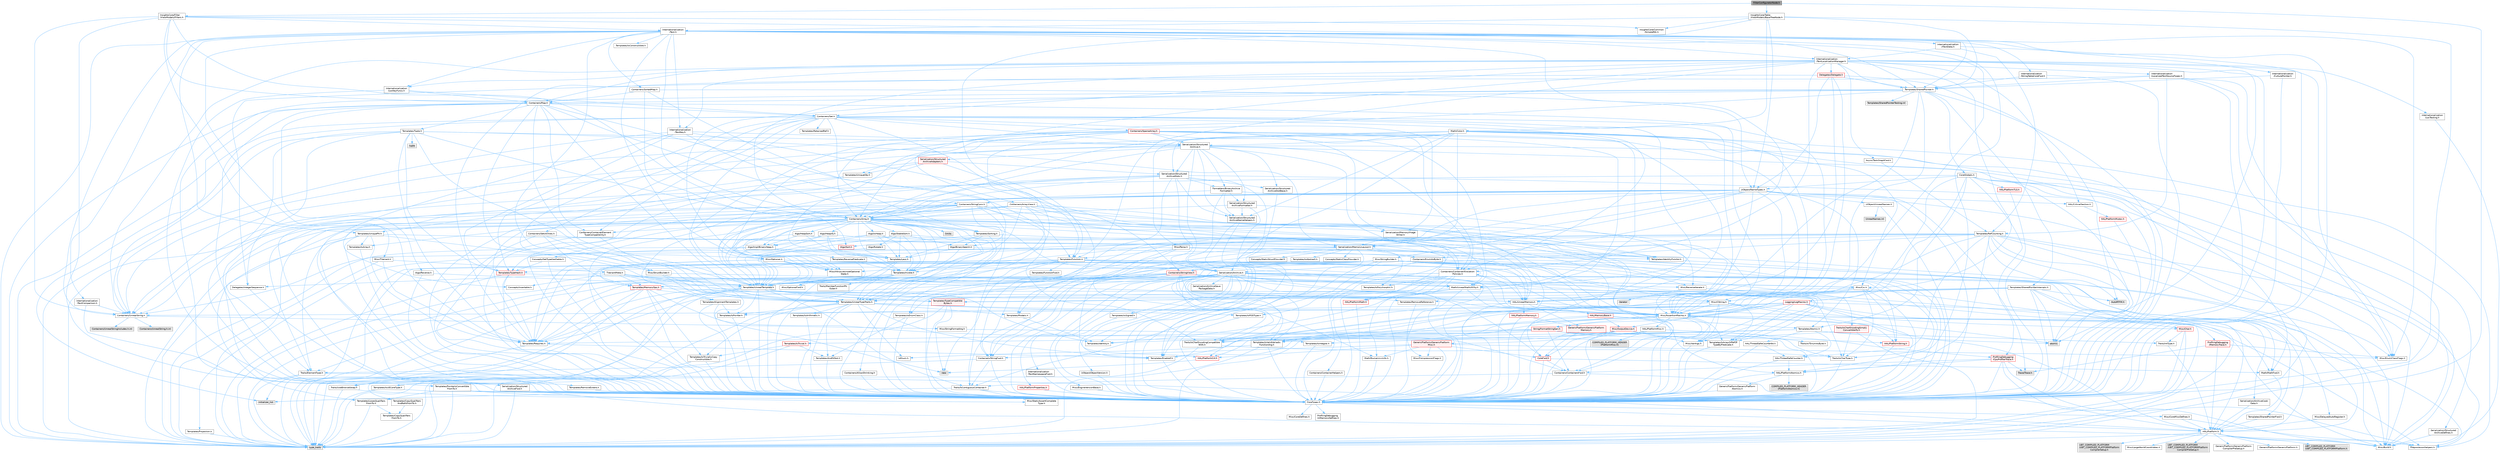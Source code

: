 digraph "FilterConfiguratorNode.h"
{
 // INTERACTIVE_SVG=YES
 // LATEX_PDF_SIZE
  bgcolor="transparent";
  edge [fontname=Helvetica,fontsize=10,labelfontname=Helvetica,labelfontsize=10];
  node [fontname=Helvetica,fontsize=10,shape=box,height=0.2,width=0.4];
  Node1 [id="Node000001",label="FilterConfiguratorNode.h",height=0.2,width=0.4,color="gray40", fillcolor="grey60", style="filled", fontcolor="black",tooltip=" "];
  Node1 -> Node2 [id="edge1_Node000001_Node000002",color="steelblue1",style="solid",tooltip=" "];
  Node2 [id="Node000002",label="CoreTypes.h",height=0.2,width=0.4,color="grey40", fillcolor="white", style="filled",URL="$dc/dec/CoreTypes_8h.html",tooltip=" "];
  Node2 -> Node3 [id="edge2_Node000002_Node000003",color="steelblue1",style="solid",tooltip=" "];
  Node3 [id="Node000003",label="HAL/Platform.h",height=0.2,width=0.4,color="grey40", fillcolor="white", style="filled",URL="$d9/dd0/Platform_8h.html",tooltip=" "];
  Node3 -> Node4 [id="edge3_Node000003_Node000004",color="steelblue1",style="solid",tooltip=" "];
  Node4 [id="Node000004",label="Misc/Build.h",height=0.2,width=0.4,color="grey40", fillcolor="white", style="filled",URL="$d3/dbb/Build_8h.html",tooltip=" "];
  Node3 -> Node5 [id="edge4_Node000003_Node000005",color="steelblue1",style="solid",tooltip=" "];
  Node5 [id="Node000005",label="Misc/LargeWorldCoordinates.h",height=0.2,width=0.4,color="grey40", fillcolor="white", style="filled",URL="$d2/dcb/LargeWorldCoordinates_8h.html",tooltip=" "];
  Node3 -> Node6 [id="edge5_Node000003_Node000006",color="steelblue1",style="solid",tooltip=" "];
  Node6 [id="Node000006",label="type_traits",height=0.2,width=0.4,color="grey60", fillcolor="#E0E0E0", style="filled",tooltip=" "];
  Node3 -> Node7 [id="edge6_Node000003_Node000007",color="steelblue1",style="solid",tooltip=" "];
  Node7 [id="Node000007",label="PreprocessorHelpers.h",height=0.2,width=0.4,color="grey40", fillcolor="white", style="filled",URL="$db/ddb/PreprocessorHelpers_8h.html",tooltip=" "];
  Node3 -> Node8 [id="edge7_Node000003_Node000008",color="steelblue1",style="solid",tooltip=" "];
  Node8 [id="Node000008",label="UBT_COMPILED_PLATFORM\l/UBT_COMPILED_PLATFORMPlatform\lCompilerPreSetup.h",height=0.2,width=0.4,color="grey60", fillcolor="#E0E0E0", style="filled",tooltip=" "];
  Node3 -> Node9 [id="edge8_Node000003_Node000009",color="steelblue1",style="solid",tooltip=" "];
  Node9 [id="Node000009",label="GenericPlatform/GenericPlatform\lCompilerPreSetup.h",height=0.2,width=0.4,color="grey40", fillcolor="white", style="filled",URL="$d9/dc8/GenericPlatformCompilerPreSetup_8h.html",tooltip=" "];
  Node3 -> Node10 [id="edge9_Node000003_Node000010",color="steelblue1",style="solid",tooltip=" "];
  Node10 [id="Node000010",label="GenericPlatform/GenericPlatform.h",height=0.2,width=0.4,color="grey40", fillcolor="white", style="filled",URL="$d6/d84/GenericPlatform_8h.html",tooltip=" "];
  Node3 -> Node11 [id="edge10_Node000003_Node000011",color="steelblue1",style="solid",tooltip=" "];
  Node11 [id="Node000011",label="UBT_COMPILED_PLATFORM\l/UBT_COMPILED_PLATFORMPlatform.h",height=0.2,width=0.4,color="grey60", fillcolor="#E0E0E0", style="filled",tooltip=" "];
  Node3 -> Node12 [id="edge11_Node000003_Node000012",color="steelblue1",style="solid",tooltip=" "];
  Node12 [id="Node000012",label="UBT_COMPILED_PLATFORM\l/UBT_COMPILED_PLATFORMPlatform\lCompilerSetup.h",height=0.2,width=0.4,color="grey60", fillcolor="#E0E0E0", style="filled",tooltip=" "];
  Node2 -> Node13 [id="edge12_Node000002_Node000013",color="steelblue1",style="solid",tooltip=" "];
  Node13 [id="Node000013",label="ProfilingDebugging\l/UMemoryDefines.h",height=0.2,width=0.4,color="grey40", fillcolor="white", style="filled",URL="$d2/da2/UMemoryDefines_8h.html",tooltip=" "];
  Node2 -> Node14 [id="edge13_Node000002_Node000014",color="steelblue1",style="solid",tooltip=" "];
  Node14 [id="Node000014",label="Misc/CoreMiscDefines.h",height=0.2,width=0.4,color="grey40", fillcolor="white", style="filled",URL="$da/d38/CoreMiscDefines_8h.html",tooltip=" "];
  Node14 -> Node3 [id="edge14_Node000014_Node000003",color="steelblue1",style="solid",tooltip=" "];
  Node14 -> Node7 [id="edge15_Node000014_Node000007",color="steelblue1",style="solid",tooltip=" "];
  Node2 -> Node15 [id="edge16_Node000002_Node000015",color="steelblue1",style="solid",tooltip=" "];
  Node15 [id="Node000015",label="Misc/CoreDefines.h",height=0.2,width=0.4,color="grey40", fillcolor="white", style="filled",URL="$d3/dd2/CoreDefines_8h.html",tooltip=" "];
  Node1 -> Node16 [id="edge17_Node000001_Node000016",color="steelblue1",style="solid",tooltip=" "];
  Node16 [id="Node000016",label="InsightsCore/Filter\l/ViewModels/Filters.h",height=0.2,width=0.4,color="grey40", fillcolor="white", style="filled",URL="$d1/d7d/Filters_8h.html",tooltip=" "];
  Node16 -> Node2 [id="edge18_Node000016_Node000002",color="steelblue1",style="solid",tooltip=" "];
  Node16 -> Node17 [id="edge19_Node000016_Node000017",color="steelblue1",style="solid",tooltip=" "];
  Node17 [id="Node000017",label="Containers/Array.h",height=0.2,width=0.4,color="grey40", fillcolor="white", style="filled",URL="$df/dd0/Array_8h.html",tooltip=" "];
  Node17 -> Node2 [id="edge20_Node000017_Node000002",color="steelblue1",style="solid",tooltip=" "];
  Node17 -> Node18 [id="edge21_Node000017_Node000018",color="steelblue1",style="solid",tooltip=" "];
  Node18 [id="Node000018",label="Misc/AssertionMacros.h",height=0.2,width=0.4,color="grey40", fillcolor="white", style="filled",URL="$d0/dfa/AssertionMacros_8h.html",tooltip=" "];
  Node18 -> Node2 [id="edge22_Node000018_Node000002",color="steelblue1",style="solid",tooltip=" "];
  Node18 -> Node3 [id="edge23_Node000018_Node000003",color="steelblue1",style="solid",tooltip=" "];
  Node18 -> Node19 [id="edge24_Node000018_Node000019",color="steelblue1",style="solid",tooltip=" "];
  Node19 [id="Node000019",label="HAL/PlatformMisc.h",height=0.2,width=0.4,color="grey40", fillcolor="white", style="filled",URL="$d0/df5/PlatformMisc_8h.html",tooltip=" "];
  Node19 -> Node2 [id="edge25_Node000019_Node000002",color="steelblue1",style="solid",tooltip=" "];
  Node19 -> Node20 [id="edge26_Node000019_Node000020",color="steelblue1",style="solid",tooltip=" "];
  Node20 [id="Node000020",label="GenericPlatform/GenericPlatform\lMisc.h",height=0.2,width=0.4,color="red", fillcolor="#FFF0F0", style="filled",URL="$db/d9a/GenericPlatformMisc_8h.html",tooltip=" "];
  Node20 -> Node21 [id="edge27_Node000020_Node000021",color="steelblue1",style="solid",tooltip=" "];
  Node21 [id="Node000021",label="Containers/StringFwd.h",height=0.2,width=0.4,color="grey40", fillcolor="white", style="filled",URL="$df/d37/StringFwd_8h.html",tooltip=" "];
  Node21 -> Node2 [id="edge28_Node000021_Node000002",color="steelblue1",style="solid",tooltip=" "];
  Node21 -> Node22 [id="edge29_Node000021_Node000022",color="steelblue1",style="solid",tooltip=" "];
  Node22 [id="Node000022",label="Traits/ElementType.h",height=0.2,width=0.4,color="grey40", fillcolor="white", style="filled",URL="$d5/d4f/ElementType_8h.html",tooltip=" "];
  Node22 -> Node3 [id="edge30_Node000022_Node000003",color="steelblue1",style="solid",tooltip=" "];
  Node22 -> Node23 [id="edge31_Node000022_Node000023",color="steelblue1",style="solid",tooltip=" "];
  Node23 [id="Node000023",label="initializer_list",height=0.2,width=0.4,color="grey60", fillcolor="#E0E0E0", style="filled",tooltip=" "];
  Node22 -> Node6 [id="edge32_Node000022_Node000006",color="steelblue1",style="solid",tooltip=" "];
  Node21 -> Node24 [id="edge33_Node000021_Node000024",color="steelblue1",style="solid",tooltip=" "];
  Node24 [id="Node000024",label="Traits/IsContiguousContainer.h",height=0.2,width=0.4,color="grey40", fillcolor="white", style="filled",URL="$d5/d3c/IsContiguousContainer_8h.html",tooltip=" "];
  Node24 -> Node2 [id="edge34_Node000024_Node000002",color="steelblue1",style="solid",tooltip=" "];
  Node24 -> Node25 [id="edge35_Node000024_Node000025",color="steelblue1",style="solid",tooltip=" "];
  Node25 [id="Node000025",label="Misc/StaticAssertComplete\lType.h",height=0.2,width=0.4,color="grey40", fillcolor="white", style="filled",URL="$d5/d4e/StaticAssertCompleteType_8h.html",tooltip=" "];
  Node24 -> Node23 [id="edge36_Node000024_Node000023",color="steelblue1",style="solid",tooltip=" "];
  Node20 -> Node26 [id="edge37_Node000020_Node000026",color="steelblue1",style="solid",tooltip=" "];
  Node26 [id="Node000026",label="CoreFwd.h",height=0.2,width=0.4,color="red", fillcolor="#FFF0F0", style="filled",URL="$d1/d1e/CoreFwd_8h.html",tooltip=" "];
  Node26 -> Node2 [id="edge38_Node000026_Node000002",color="steelblue1",style="solid",tooltip=" "];
  Node26 -> Node27 [id="edge39_Node000026_Node000027",color="steelblue1",style="solid",tooltip=" "];
  Node27 [id="Node000027",label="Containers/ContainersFwd.h",height=0.2,width=0.4,color="grey40", fillcolor="white", style="filled",URL="$d4/d0a/ContainersFwd_8h.html",tooltip=" "];
  Node27 -> Node3 [id="edge40_Node000027_Node000003",color="steelblue1",style="solid",tooltip=" "];
  Node27 -> Node2 [id="edge41_Node000027_Node000002",color="steelblue1",style="solid",tooltip=" "];
  Node27 -> Node24 [id="edge42_Node000027_Node000024",color="steelblue1",style="solid",tooltip=" "];
  Node26 -> Node28 [id="edge43_Node000026_Node000028",color="steelblue1",style="solid",tooltip=" "];
  Node28 [id="Node000028",label="Math/MathFwd.h",height=0.2,width=0.4,color="grey40", fillcolor="white", style="filled",URL="$d2/d10/MathFwd_8h.html",tooltip=" "];
  Node28 -> Node3 [id="edge44_Node000028_Node000003",color="steelblue1",style="solid",tooltip=" "];
  Node20 -> Node2 [id="edge45_Node000020_Node000002",color="steelblue1",style="solid",tooltip=" "];
  Node20 -> Node31 [id="edge46_Node000020_Node000031",color="steelblue1",style="solid",tooltip=" "];
  Node31 [id="Node000031",label="HAL/PlatformCrt.h",height=0.2,width=0.4,color="red", fillcolor="#FFF0F0", style="filled",URL="$d8/d75/PlatformCrt_8h.html",tooltip=" "];
  Node31 -> Node32 [id="edge47_Node000031_Node000032",color="steelblue1",style="solid",tooltip=" "];
  Node32 [id="Node000032",label="new",height=0.2,width=0.4,color="grey60", fillcolor="#E0E0E0", style="filled",tooltip=" "];
  Node20 -> Node41 [id="edge48_Node000020_Node000041",color="steelblue1",style="solid",tooltip=" "];
  Node41 [id="Node000041",label="Math/NumericLimits.h",height=0.2,width=0.4,color="grey40", fillcolor="white", style="filled",URL="$df/d1b/NumericLimits_8h.html",tooltip=" "];
  Node41 -> Node2 [id="edge49_Node000041_Node000002",color="steelblue1",style="solid",tooltip=" "];
  Node20 -> Node42 [id="edge50_Node000020_Node000042",color="steelblue1",style="solid",tooltip=" "];
  Node42 [id="Node000042",label="Misc/CompressionFlags.h",height=0.2,width=0.4,color="grey40", fillcolor="white", style="filled",URL="$d9/d76/CompressionFlags_8h.html",tooltip=" "];
  Node20 -> Node43 [id="edge51_Node000020_Node000043",color="steelblue1",style="solid",tooltip=" "];
  Node43 [id="Node000043",label="Misc/EnumClassFlags.h",height=0.2,width=0.4,color="grey40", fillcolor="white", style="filled",URL="$d8/de7/EnumClassFlags_8h.html",tooltip=" "];
  Node19 -> Node46 [id="edge52_Node000019_Node000046",color="steelblue1",style="solid",tooltip=" "];
  Node46 [id="Node000046",label="COMPILED_PLATFORM_HEADER\l(PlatformMisc.h)",height=0.2,width=0.4,color="grey60", fillcolor="#E0E0E0", style="filled",tooltip=" "];
  Node19 -> Node47 [id="edge53_Node000019_Node000047",color="steelblue1",style="solid",tooltip=" "];
  Node47 [id="Node000047",label="ProfilingDebugging\l/CpuProfilerTrace.h",height=0.2,width=0.4,color="red", fillcolor="#FFF0F0", style="filled",URL="$da/dcb/CpuProfilerTrace_8h.html",tooltip=" "];
  Node47 -> Node2 [id="edge54_Node000047_Node000002",color="steelblue1",style="solid",tooltip=" "];
  Node47 -> Node27 [id="edge55_Node000047_Node000027",color="steelblue1",style="solid",tooltip=" "];
  Node47 -> Node48 [id="edge56_Node000047_Node000048",color="steelblue1",style="solid",tooltip=" "];
  Node48 [id="Node000048",label="HAL/PlatformAtomics.h",height=0.2,width=0.4,color="grey40", fillcolor="white", style="filled",URL="$d3/d36/PlatformAtomics_8h.html",tooltip=" "];
  Node48 -> Node2 [id="edge57_Node000048_Node000002",color="steelblue1",style="solid",tooltip=" "];
  Node48 -> Node49 [id="edge58_Node000048_Node000049",color="steelblue1",style="solid",tooltip=" "];
  Node49 [id="Node000049",label="GenericPlatform/GenericPlatform\lAtomics.h",height=0.2,width=0.4,color="grey40", fillcolor="white", style="filled",URL="$da/d72/GenericPlatformAtomics_8h.html",tooltip=" "];
  Node49 -> Node2 [id="edge59_Node000049_Node000002",color="steelblue1",style="solid",tooltip=" "];
  Node48 -> Node50 [id="edge60_Node000048_Node000050",color="steelblue1",style="solid",tooltip=" "];
  Node50 [id="Node000050",label="COMPILED_PLATFORM_HEADER\l(PlatformAtomics.h)",height=0.2,width=0.4,color="grey60", fillcolor="#E0E0E0", style="filled",tooltip=" "];
  Node47 -> Node7 [id="edge61_Node000047_Node000007",color="steelblue1",style="solid",tooltip=" "];
  Node47 -> Node4 [id="edge62_Node000047_Node000004",color="steelblue1",style="solid",tooltip=" "];
  Node47 -> Node54 [id="edge63_Node000047_Node000054",color="steelblue1",style="solid",tooltip=" "];
  Node54 [id="Node000054",label="Trace/Trace.h",height=0.2,width=0.4,color="grey60", fillcolor="#E0E0E0", style="filled",tooltip=" "];
  Node18 -> Node7 [id="edge64_Node000018_Node000007",color="steelblue1",style="solid",tooltip=" "];
  Node18 -> Node55 [id="edge65_Node000018_Node000055",color="steelblue1",style="solid",tooltip=" "];
  Node55 [id="Node000055",label="Templates/EnableIf.h",height=0.2,width=0.4,color="grey40", fillcolor="white", style="filled",URL="$d7/d60/EnableIf_8h.html",tooltip=" "];
  Node55 -> Node2 [id="edge66_Node000055_Node000002",color="steelblue1",style="solid",tooltip=" "];
  Node18 -> Node56 [id="edge67_Node000018_Node000056",color="steelblue1",style="solid",tooltip=" "];
  Node56 [id="Node000056",label="Templates/IsArrayOrRefOf\lTypeByPredicate.h",height=0.2,width=0.4,color="grey40", fillcolor="white", style="filled",URL="$d6/da1/IsArrayOrRefOfTypeByPredicate_8h.html",tooltip=" "];
  Node56 -> Node2 [id="edge68_Node000056_Node000002",color="steelblue1",style="solid",tooltip=" "];
  Node18 -> Node57 [id="edge69_Node000018_Node000057",color="steelblue1",style="solid",tooltip=" "];
  Node57 [id="Node000057",label="Templates/IsValidVariadic\lFunctionArg.h",height=0.2,width=0.4,color="grey40", fillcolor="white", style="filled",URL="$d0/dc8/IsValidVariadicFunctionArg_8h.html",tooltip=" "];
  Node57 -> Node2 [id="edge70_Node000057_Node000002",color="steelblue1",style="solid",tooltip=" "];
  Node57 -> Node58 [id="edge71_Node000057_Node000058",color="steelblue1",style="solid",tooltip=" "];
  Node58 [id="Node000058",label="IsEnum.h",height=0.2,width=0.4,color="grey40", fillcolor="white", style="filled",URL="$d4/de5/IsEnum_8h.html",tooltip=" "];
  Node57 -> Node6 [id="edge72_Node000057_Node000006",color="steelblue1",style="solid",tooltip=" "];
  Node18 -> Node59 [id="edge73_Node000018_Node000059",color="steelblue1",style="solid",tooltip=" "];
  Node59 [id="Node000059",label="Traits/IsCharEncodingCompatible\lWith.h",height=0.2,width=0.4,color="grey40", fillcolor="white", style="filled",URL="$df/dd1/IsCharEncodingCompatibleWith_8h.html",tooltip=" "];
  Node59 -> Node6 [id="edge74_Node000059_Node000006",color="steelblue1",style="solid",tooltip=" "];
  Node59 -> Node60 [id="edge75_Node000059_Node000060",color="steelblue1",style="solid",tooltip=" "];
  Node60 [id="Node000060",label="Traits/IsCharType.h",height=0.2,width=0.4,color="grey40", fillcolor="white", style="filled",URL="$db/d51/IsCharType_8h.html",tooltip=" "];
  Node60 -> Node2 [id="edge76_Node000060_Node000002",color="steelblue1",style="solid",tooltip=" "];
  Node18 -> Node61 [id="edge77_Node000018_Node000061",color="steelblue1",style="solid",tooltip=" "];
  Node61 [id="Node000061",label="Misc/VarArgs.h",height=0.2,width=0.4,color="grey40", fillcolor="white", style="filled",URL="$d5/d6f/VarArgs_8h.html",tooltip=" "];
  Node61 -> Node2 [id="edge78_Node000061_Node000002",color="steelblue1",style="solid",tooltip=" "];
  Node18 -> Node62 [id="edge79_Node000018_Node000062",color="steelblue1",style="solid",tooltip=" "];
  Node62 [id="Node000062",label="String/FormatStringSan.h",height=0.2,width=0.4,color="red", fillcolor="#FFF0F0", style="filled",URL="$d3/d8b/FormatStringSan_8h.html",tooltip=" "];
  Node62 -> Node6 [id="edge80_Node000062_Node000006",color="steelblue1",style="solid",tooltip=" "];
  Node62 -> Node2 [id="edge81_Node000062_Node000002",color="steelblue1",style="solid",tooltip=" "];
  Node62 -> Node63 [id="edge82_Node000062_Node000063",color="steelblue1",style="solid",tooltip=" "];
  Node63 [id="Node000063",label="Templates/Requires.h",height=0.2,width=0.4,color="grey40", fillcolor="white", style="filled",URL="$dc/d96/Requires_8h.html",tooltip=" "];
  Node63 -> Node55 [id="edge83_Node000063_Node000055",color="steelblue1",style="solid",tooltip=" "];
  Node63 -> Node6 [id="edge84_Node000063_Node000006",color="steelblue1",style="solid",tooltip=" "];
  Node62 -> Node64 [id="edge85_Node000062_Node000064",color="steelblue1",style="solid",tooltip=" "];
  Node64 [id="Node000064",label="Templates/Identity.h",height=0.2,width=0.4,color="grey40", fillcolor="white", style="filled",URL="$d0/dd5/Identity_8h.html",tooltip=" "];
  Node62 -> Node57 [id="edge86_Node000062_Node000057",color="steelblue1",style="solid",tooltip=" "];
  Node62 -> Node60 [id="edge87_Node000062_Node000060",color="steelblue1",style="solid",tooltip=" "];
  Node62 -> Node65 [id="edge88_Node000062_Node000065",color="steelblue1",style="solid",tooltip=" "];
  Node65 [id="Node000065",label="Traits/IsTEnumAsByte.h",height=0.2,width=0.4,color="grey40", fillcolor="white", style="filled",URL="$d1/de6/IsTEnumAsByte_8h.html",tooltip=" "];
  Node62 -> Node27 [id="edge89_Node000062_Node000027",color="steelblue1",style="solid",tooltip=" "];
  Node18 -> Node68 [id="edge90_Node000018_Node000068",color="steelblue1",style="solid",tooltip=" "];
  Node68 [id="Node000068",label="atomic",height=0.2,width=0.4,color="grey60", fillcolor="#E0E0E0", style="filled",tooltip=" "];
  Node17 -> Node69 [id="edge91_Node000017_Node000069",color="steelblue1",style="solid",tooltip=" "];
  Node69 [id="Node000069",label="Misc/IntrusiveUnsetOptional\lState.h",height=0.2,width=0.4,color="grey40", fillcolor="white", style="filled",URL="$d2/d0a/IntrusiveUnsetOptionalState_8h.html",tooltip=" "];
  Node69 -> Node70 [id="edge92_Node000069_Node000070",color="steelblue1",style="solid",tooltip=" "];
  Node70 [id="Node000070",label="Misc/OptionalFwd.h",height=0.2,width=0.4,color="grey40", fillcolor="white", style="filled",URL="$dc/d50/OptionalFwd_8h.html",tooltip=" "];
  Node17 -> Node71 [id="edge93_Node000017_Node000071",color="steelblue1",style="solid",tooltip=" "];
  Node71 [id="Node000071",label="Misc/ReverseIterate.h",height=0.2,width=0.4,color="grey40", fillcolor="white", style="filled",URL="$db/de3/ReverseIterate_8h.html",tooltip=" "];
  Node71 -> Node3 [id="edge94_Node000071_Node000003",color="steelblue1",style="solid",tooltip=" "];
  Node71 -> Node72 [id="edge95_Node000071_Node000072",color="steelblue1",style="solid",tooltip=" "];
  Node72 [id="Node000072",label="iterator",height=0.2,width=0.4,color="grey60", fillcolor="#E0E0E0", style="filled",tooltip=" "];
  Node17 -> Node73 [id="edge96_Node000017_Node000073",color="steelblue1",style="solid",tooltip=" "];
  Node73 [id="Node000073",label="HAL/UnrealMemory.h",height=0.2,width=0.4,color="grey40", fillcolor="white", style="filled",URL="$d9/d96/UnrealMemory_8h.html",tooltip=" "];
  Node73 -> Node2 [id="edge97_Node000073_Node000002",color="steelblue1",style="solid",tooltip=" "];
  Node73 -> Node74 [id="edge98_Node000073_Node000074",color="steelblue1",style="solid",tooltip=" "];
  Node74 [id="Node000074",label="GenericPlatform/GenericPlatform\lMemory.h",height=0.2,width=0.4,color="red", fillcolor="#FFF0F0", style="filled",URL="$dd/d22/GenericPlatformMemory_8h.html",tooltip=" "];
  Node74 -> Node26 [id="edge99_Node000074_Node000026",color="steelblue1",style="solid",tooltip=" "];
  Node74 -> Node2 [id="edge100_Node000074_Node000002",color="steelblue1",style="solid",tooltip=" "];
  Node74 -> Node75 [id="edge101_Node000074_Node000075",color="steelblue1",style="solid",tooltip=" "];
  Node75 [id="Node000075",label="HAL/PlatformString.h",height=0.2,width=0.4,color="red", fillcolor="#FFF0F0", style="filled",URL="$db/db5/PlatformString_8h.html",tooltip=" "];
  Node75 -> Node2 [id="edge102_Node000075_Node000002",color="steelblue1",style="solid",tooltip=" "];
  Node73 -> Node77 [id="edge103_Node000073_Node000077",color="steelblue1",style="solid",tooltip=" "];
  Node77 [id="Node000077",label="HAL/MemoryBase.h",height=0.2,width=0.4,color="red", fillcolor="#FFF0F0", style="filled",URL="$d6/d9f/MemoryBase_8h.html",tooltip=" "];
  Node77 -> Node2 [id="edge104_Node000077_Node000002",color="steelblue1",style="solid",tooltip=" "];
  Node77 -> Node48 [id="edge105_Node000077_Node000048",color="steelblue1",style="solid",tooltip=" "];
  Node77 -> Node31 [id="edge106_Node000077_Node000031",color="steelblue1",style="solid",tooltip=" "];
  Node77 -> Node79 [id="edge107_Node000077_Node000079",color="steelblue1",style="solid",tooltip=" "];
  Node79 [id="Node000079",label="Misc/OutputDevice.h",height=0.2,width=0.4,color="red", fillcolor="#FFF0F0", style="filled",URL="$d7/d32/OutputDevice_8h.html",tooltip=" "];
  Node79 -> Node26 [id="edge108_Node000079_Node000026",color="steelblue1",style="solid",tooltip=" "];
  Node79 -> Node2 [id="edge109_Node000079_Node000002",color="steelblue1",style="solid",tooltip=" "];
  Node79 -> Node61 [id="edge110_Node000079_Node000061",color="steelblue1",style="solid",tooltip=" "];
  Node79 -> Node56 [id="edge111_Node000079_Node000056",color="steelblue1",style="solid",tooltip=" "];
  Node79 -> Node57 [id="edge112_Node000079_Node000057",color="steelblue1",style="solid",tooltip=" "];
  Node79 -> Node59 [id="edge113_Node000079_Node000059",color="steelblue1",style="solid",tooltip=" "];
  Node77 -> Node81 [id="edge114_Node000077_Node000081",color="steelblue1",style="solid",tooltip=" "];
  Node81 [id="Node000081",label="Templates/Atomic.h",height=0.2,width=0.4,color="grey40", fillcolor="white", style="filled",URL="$d3/d91/Atomic_8h.html",tooltip=" "];
  Node81 -> Node82 [id="edge115_Node000081_Node000082",color="steelblue1",style="solid",tooltip=" "];
  Node82 [id="Node000082",label="HAL/ThreadSafeCounter.h",height=0.2,width=0.4,color="grey40", fillcolor="white", style="filled",URL="$dc/dc9/ThreadSafeCounter_8h.html",tooltip=" "];
  Node82 -> Node2 [id="edge116_Node000082_Node000002",color="steelblue1",style="solid",tooltip=" "];
  Node82 -> Node48 [id="edge117_Node000082_Node000048",color="steelblue1",style="solid",tooltip=" "];
  Node81 -> Node83 [id="edge118_Node000081_Node000083",color="steelblue1",style="solid",tooltip=" "];
  Node83 [id="Node000083",label="HAL/ThreadSafeCounter64.h",height=0.2,width=0.4,color="grey40", fillcolor="white", style="filled",URL="$d0/d12/ThreadSafeCounter64_8h.html",tooltip=" "];
  Node83 -> Node2 [id="edge119_Node000083_Node000002",color="steelblue1",style="solid",tooltip=" "];
  Node83 -> Node82 [id="edge120_Node000083_Node000082",color="steelblue1",style="solid",tooltip=" "];
  Node81 -> Node84 [id="edge121_Node000081_Node000084",color="steelblue1",style="solid",tooltip=" "];
  Node84 [id="Node000084",label="Templates/IsIntegral.h",height=0.2,width=0.4,color="grey40", fillcolor="white", style="filled",URL="$da/d64/IsIntegral_8h.html",tooltip=" "];
  Node84 -> Node2 [id="edge122_Node000084_Node000002",color="steelblue1",style="solid",tooltip=" "];
  Node81 -> Node85 [id="edge123_Node000081_Node000085",color="steelblue1",style="solid",tooltip=" "];
  Node85 [id="Node000085",label="Templates/IsTrivial.h",height=0.2,width=0.4,color="red", fillcolor="#FFF0F0", style="filled",URL="$da/d4c/IsTrivial_8h.html",tooltip=" "];
  Node85 -> Node86 [id="edge124_Node000085_Node000086",color="steelblue1",style="solid",tooltip=" "];
  Node86 [id="Node000086",label="Templates/AndOrNot.h",height=0.2,width=0.4,color="grey40", fillcolor="white", style="filled",URL="$db/d0a/AndOrNot_8h.html",tooltip=" "];
  Node86 -> Node2 [id="edge125_Node000086_Node000002",color="steelblue1",style="solid",tooltip=" "];
  Node85 -> Node87 [id="edge126_Node000085_Node000087",color="steelblue1",style="solid",tooltip=" "];
  Node87 [id="Node000087",label="Templates/IsTriviallyCopy\lConstructible.h",height=0.2,width=0.4,color="grey40", fillcolor="white", style="filled",URL="$d3/d78/IsTriviallyCopyConstructible_8h.html",tooltip=" "];
  Node87 -> Node2 [id="edge127_Node000087_Node000002",color="steelblue1",style="solid",tooltip=" "];
  Node87 -> Node6 [id="edge128_Node000087_Node000006",color="steelblue1",style="solid",tooltip=" "];
  Node85 -> Node6 [id="edge129_Node000085_Node000006",color="steelblue1",style="solid",tooltip=" "];
  Node81 -> Node89 [id="edge130_Node000081_Node000089",color="steelblue1",style="solid",tooltip=" "];
  Node89 [id="Node000089",label="Traits/IntType.h",height=0.2,width=0.4,color="grey40", fillcolor="white", style="filled",URL="$d7/deb/IntType_8h.html",tooltip=" "];
  Node89 -> Node3 [id="edge131_Node000089_Node000003",color="steelblue1",style="solid",tooltip=" "];
  Node81 -> Node68 [id="edge132_Node000081_Node000068",color="steelblue1",style="solid",tooltip=" "];
  Node73 -> Node90 [id="edge133_Node000073_Node000090",color="steelblue1",style="solid",tooltip=" "];
  Node90 [id="Node000090",label="HAL/PlatformMemory.h",height=0.2,width=0.4,color="red", fillcolor="#FFF0F0", style="filled",URL="$de/d68/PlatformMemory_8h.html",tooltip=" "];
  Node90 -> Node2 [id="edge134_Node000090_Node000002",color="steelblue1",style="solid",tooltip=" "];
  Node90 -> Node74 [id="edge135_Node000090_Node000074",color="steelblue1",style="solid",tooltip=" "];
  Node73 -> Node92 [id="edge136_Node000073_Node000092",color="steelblue1",style="solid",tooltip=" "];
  Node92 [id="Node000092",label="ProfilingDebugging\l/MemoryTrace.h",height=0.2,width=0.4,color="red", fillcolor="#FFF0F0", style="filled",URL="$da/dd7/MemoryTrace_8h.html",tooltip=" "];
  Node92 -> Node3 [id="edge137_Node000092_Node000003",color="steelblue1",style="solid",tooltip=" "];
  Node92 -> Node43 [id="edge138_Node000092_Node000043",color="steelblue1",style="solid",tooltip=" "];
  Node92 -> Node54 [id="edge139_Node000092_Node000054",color="steelblue1",style="solid",tooltip=" "];
  Node73 -> Node93 [id="edge140_Node000073_Node000093",color="steelblue1",style="solid",tooltip=" "];
  Node93 [id="Node000093",label="Templates/IsPointer.h",height=0.2,width=0.4,color="grey40", fillcolor="white", style="filled",URL="$d7/d05/IsPointer_8h.html",tooltip=" "];
  Node93 -> Node2 [id="edge141_Node000093_Node000002",color="steelblue1",style="solid",tooltip=" "];
  Node17 -> Node94 [id="edge142_Node000017_Node000094",color="steelblue1",style="solid",tooltip=" "];
  Node94 [id="Node000094",label="Templates/UnrealTypeTraits.h",height=0.2,width=0.4,color="grey40", fillcolor="white", style="filled",URL="$d2/d2d/UnrealTypeTraits_8h.html",tooltip=" "];
  Node94 -> Node2 [id="edge143_Node000094_Node000002",color="steelblue1",style="solid",tooltip=" "];
  Node94 -> Node93 [id="edge144_Node000094_Node000093",color="steelblue1",style="solid",tooltip=" "];
  Node94 -> Node18 [id="edge145_Node000094_Node000018",color="steelblue1",style="solid",tooltip=" "];
  Node94 -> Node86 [id="edge146_Node000094_Node000086",color="steelblue1",style="solid",tooltip=" "];
  Node94 -> Node55 [id="edge147_Node000094_Node000055",color="steelblue1",style="solid",tooltip=" "];
  Node94 -> Node95 [id="edge148_Node000094_Node000095",color="steelblue1",style="solid",tooltip=" "];
  Node95 [id="Node000095",label="Templates/IsArithmetic.h",height=0.2,width=0.4,color="grey40", fillcolor="white", style="filled",URL="$d2/d5d/IsArithmetic_8h.html",tooltip=" "];
  Node95 -> Node2 [id="edge149_Node000095_Node000002",color="steelblue1",style="solid",tooltip=" "];
  Node94 -> Node58 [id="edge150_Node000094_Node000058",color="steelblue1",style="solid",tooltip=" "];
  Node94 -> Node96 [id="edge151_Node000094_Node000096",color="steelblue1",style="solid",tooltip=" "];
  Node96 [id="Node000096",label="Templates/Models.h",height=0.2,width=0.4,color="grey40", fillcolor="white", style="filled",URL="$d3/d0c/Models_8h.html",tooltip=" "];
  Node96 -> Node64 [id="edge152_Node000096_Node000064",color="steelblue1",style="solid",tooltip=" "];
  Node94 -> Node97 [id="edge153_Node000094_Node000097",color="steelblue1",style="solid",tooltip=" "];
  Node97 [id="Node000097",label="Templates/IsPODType.h",height=0.2,width=0.4,color="grey40", fillcolor="white", style="filled",URL="$d7/db1/IsPODType_8h.html",tooltip=" "];
  Node97 -> Node2 [id="edge154_Node000097_Node000002",color="steelblue1",style="solid",tooltip=" "];
  Node94 -> Node98 [id="edge155_Node000094_Node000098",color="steelblue1",style="solid",tooltip=" "];
  Node98 [id="Node000098",label="Templates/IsUECoreType.h",height=0.2,width=0.4,color="grey40", fillcolor="white", style="filled",URL="$d1/db8/IsUECoreType_8h.html",tooltip=" "];
  Node98 -> Node2 [id="edge156_Node000098_Node000002",color="steelblue1",style="solid",tooltip=" "];
  Node98 -> Node6 [id="edge157_Node000098_Node000006",color="steelblue1",style="solid",tooltip=" "];
  Node94 -> Node87 [id="edge158_Node000094_Node000087",color="steelblue1",style="solid",tooltip=" "];
  Node17 -> Node99 [id="edge159_Node000017_Node000099",color="steelblue1",style="solid",tooltip=" "];
  Node99 [id="Node000099",label="Templates/UnrealTemplate.h",height=0.2,width=0.4,color="grey40", fillcolor="white", style="filled",URL="$d4/d24/UnrealTemplate_8h.html",tooltip=" "];
  Node99 -> Node2 [id="edge160_Node000099_Node000002",color="steelblue1",style="solid",tooltip=" "];
  Node99 -> Node93 [id="edge161_Node000099_Node000093",color="steelblue1",style="solid",tooltip=" "];
  Node99 -> Node73 [id="edge162_Node000099_Node000073",color="steelblue1",style="solid",tooltip=" "];
  Node99 -> Node100 [id="edge163_Node000099_Node000100",color="steelblue1",style="solid",tooltip=" "];
  Node100 [id="Node000100",label="Templates/CopyQualifiers\lAndRefsFromTo.h",height=0.2,width=0.4,color="grey40", fillcolor="white", style="filled",URL="$d3/db3/CopyQualifiersAndRefsFromTo_8h.html",tooltip=" "];
  Node100 -> Node101 [id="edge164_Node000100_Node000101",color="steelblue1",style="solid",tooltip=" "];
  Node101 [id="Node000101",label="Templates/CopyQualifiers\lFromTo.h",height=0.2,width=0.4,color="grey40", fillcolor="white", style="filled",URL="$d5/db4/CopyQualifiersFromTo_8h.html",tooltip=" "];
  Node99 -> Node94 [id="edge165_Node000099_Node000094",color="steelblue1",style="solid",tooltip=" "];
  Node99 -> Node102 [id="edge166_Node000099_Node000102",color="steelblue1",style="solid",tooltip=" "];
  Node102 [id="Node000102",label="Templates/RemoveReference.h",height=0.2,width=0.4,color="grey40", fillcolor="white", style="filled",URL="$da/dbe/RemoveReference_8h.html",tooltip=" "];
  Node102 -> Node2 [id="edge167_Node000102_Node000002",color="steelblue1",style="solid",tooltip=" "];
  Node99 -> Node63 [id="edge168_Node000099_Node000063",color="steelblue1",style="solid",tooltip=" "];
  Node99 -> Node103 [id="edge169_Node000099_Node000103",color="steelblue1",style="solid",tooltip=" "];
  Node103 [id="Node000103",label="Templates/TypeCompatible\lBytes.h",height=0.2,width=0.4,color="red", fillcolor="#FFF0F0", style="filled",URL="$df/d0a/TypeCompatibleBytes_8h.html",tooltip=" "];
  Node103 -> Node2 [id="edge170_Node000103_Node000002",color="steelblue1",style="solid",tooltip=" "];
  Node103 -> Node32 [id="edge171_Node000103_Node000032",color="steelblue1",style="solid",tooltip=" "];
  Node103 -> Node6 [id="edge172_Node000103_Node000006",color="steelblue1",style="solid",tooltip=" "];
  Node99 -> Node64 [id="edge173_Node000099_Node000064",color="steelblue1",style="solid",tooltip=" "];
  Node99 -> Node24 [id="edge174_Node000099_Node000024",color="steelblue1",style="solid",tooltip=" "];
  Node99 -> Node104 [id="edge175_Node000099_Node000104",color="steelblue1",style="solid",tooltip=" "];
  Node104 [id="Node000104",label="Traits/UseBitwiseSwap.h",height=0.2,width=0.4,color="grey40", fillcolor="white", style="filled",URL="$db/df3/UseBitwiseSwap_8h.html",tooltip=" "];
  Node104 -> Node2 [id="edge176_Node000104_Node000002",color="steelblue1",style="solid",tooltip=" "];
  Node104 -> Node6 [id="edge177_Node000104_Node000006",color="steelblue1",style="solid",tooltip=" "];
  Node99 -> Node6 [id="edge178_Node000099_Node000006",color="steelblue1",style="solid",tooltip=" "];
  Node17 -> Node105 [id="edge179_Node000017_Node000105",color="steelblue1",style="solid",tooltip=" "];
  Node105 [id="Node000105",label="Containers/AllowShrinking.h",height=0.2,width=0.4,color="grey40", fillcolor="white", style="filled",URL="$d7/d1a/AllowShrinking_8h.html",tooltip=" "];
  Node105 -> Node2 [id="edge180_Node000105_Node000002",color="steelblue1",style="solid",tooltip=" "];
  Node17 -> Node106 [id="edge181_Node000017_Node000106",color="steelblue1",style="solid",tooltip=" "];
  Node106 [id="Node000106",label="Containers/ContainerAllocation\lPolicies.h",height=0.2,width=0.4,color="grey40", fillcolor="white", style="filled",URL="$d7/dff/ContainerAllocationPolicies_8h.html",tooltip=" "];
  Node106 -> Node2 [id="edge182_Node000106_Node000002",color="steelblue1",style="solid",tooltip=" "];
  Node106 -> Node107 [id="edge183_Node000106_Node000107",color="steelblue1",style="solid",tooltip=" "];
  Node107 [id="Node000107",label="Containers/ContainerHelpers.h",height=0.2,width=0.4,color="grey40", fillcolor="white", style="filled",URL="$d7/d33/ContainerHelpers_8h.html",tooltip=" "];
  Node107 -> Node2 [id="edge184_Node000107_Node000002",color="steelblue1",style="solid",tooltip=" "];
  Node106 -> Node106 [id="edge185_Node000106_Node000106",color="steelblue1",style="solid",tooltip=" "];
  Node106 -> Node108 [id="edge186_Node000106_Node000108",color="steelblue1",style="solid",tooltip=" "];
  Node108 [id="Node000108",label="HAL/PlatformMath.h",height=0.2,width=0.4,color="red", fillcolor="#FFF0F0", style="filled",URL="$dc/d53/PlatformMath_8h.html",tooltip=" "];
  Node108 -> Node2 [id="edge187_Node000108_Node000002",color="steelblue1",style="solid",tooltip=" "];
  Node106 -> Node73 [id="edge188_Node000106_Node000073",color="steelblue1",style="solid",tooltip=" "];
  Node106 -> Node41 [id="edge189_Node000106_Node000041",color="steelblue1",style="solid",tooltip=" "];
  Node106 -> Node18 [id="edge190_Node000106_Node000018",color="steelblue1",style="solid",tooltip=" "];
  Node106 -> Node116 [id="edge191_Node000106_Node000116",color="steelblue1",style="solid",tooltip=" "];
  Node116 [id="Node000116",label="Templates/IsPolymorphic.h",height=0.2,width=0.4,color="grey40", fillcolor="white", style="filled",URL="$dc/d20/IsPolymorphic_8h.html",tooltip=" "];
  Node106 -> Node117 [id="edge192_Node000106_Node000117",color="steelblue1",style="solid",tooltip=" "];
  Node117 [id="Node000117",label="Templates/MemoryOps.h",height=0.2,width=0.4,color="red", fillcolor="#FFF0F0", style="filled",URL="$db/dea/MemoryOps_8h.html",tooltip=" "];
  Node117 -> Node2 [id="edge193_Node000117_Node000002",color="steelblue1",style="solid",tooltip=" "];
  Node117 -> Node73 [id="edge194_Node000117_Node000073",color="steelblue1",style="solid",tooltip=" "];
  Node117 -> Node87 [id="edge195_Node000117_Node000087",color="steelblue1",style="solid",tooltip=" "];
  Node117 -> Node63 [id="edge196_Node000117_Node000063",color="steelblue1",style="solid",tooltip=" "];
  Node117 -> Node94 [id="edge197_Node000117_Node000094",color="steelblue1",style="solid",tooltip=" "];
  Node117 -> Node104 [id="edge198_Node000117_Node000104",color="steelblue1",style="solid",tooltip=" "];
  Node117 -> Node32 [id="edge199_Node000117_Node000032",color="steelblue1",style="solid",tooltip=" "];
  Node117 -> Node6 [id="edge200_Node000117_Node000006",color="steelblue1",style="solid",tooltip=" "];
  Node106 -> Node103 [id="edge201_Node000106_Node000103",color="steelblue1",style="solid",tooltip=" "];
  Node106 -> Node6 [id="edge202_Node000106_Node000006",color="steelblue1",style="solid",tooltip=" "];
  Node17 -> Node118 [id="edge203_Node000017_Node000118",color="steelblue1",style="solid",tooltip=" "];
  Node118 [id="Node000118",label="Containers/ContainerElement\lTypeCompatibility.h",height=0.2,width=0.4,color="grey40", fillcolor="white", style="filled",URL="$df/ddf/ContainerElementTypeCompatibility_8h.html",tooltip=" "];
  Node118 -> Node2 [id="edge204_Node000118_Node000002",color="steelblue1",style="solid",tooltip=" "];
  Node118 -> Node94 [id="edge205_Node000118_Node000094",color="steelblue1",style="solid",tooltip=" "];
  Node17 -> Node119 [id="edge206_Node000017_Node000119",color="steelblue1",style="solid",tooltip=" "];
  Node119 [id="Node000119",label="Serialization/Archive.h",height=0.2,width=0.4,color="grey40", fillcolor="white", style="filled",URL="$d7/d3b/Archive_8h.html",tooltip=" "];
  Node119 -> Node26 [id="edge207_Node000119_Node000026",color="steelblue1",style="solid",tooltip=" "];
  Node119 -> Node2 [id="edge208_Node000119_Node000002",color="steelblue1",style="solid",tooltip=" "];
  Node119 -> Node120 [id="edge209_Node000119_Node000120",color="steelblue1",style="solid",tooltip=" "];
  Node120 [id="Node000120",label="HAL/PlatformProperties.h",height=0.2,width=0.4,color="red", fillcolor="#FFF0F0", style="filled",URL="$d9/db0/PlatformProperties_8h.html",tooltip=" "];
  Node120 -> Node2 [id="edge210_Node000120_Node000002",color="steelblue1",style="solid",tooltip=" "];
  Node119 -> Node123 [id="edge211_Node000119_Node000123",color="steelblue1",style="solid",tooltip=" "];
  Node123 [id="Node000123",label="Internationalization\l/TextNamespaceFwd.h",height=0.2,width=0.4,color="grey40", fillcolor="white", style="filled",URL="$d8/d97/TextNamespaceFwd_8h.html",tooltip=" "];
  Node123 -> Node2 [id="edge212_Node000123_Node000002",color="steelblue1",style="solid",tooltip=" "];
  Node119 -> Node28 [id="edge213_Node000119_Node000028",color="steelblue1",style="solid",tooltip=" "];
  Node119 -> Node18 [id="edge214_Node000119_Node000018",color="steelblue1",style="solid",tooltip=" "];
  Node119 -> Node4 [id="edge215_Node000119_Node000004",color="steelblue1",style="solid",tooltip=" "];
  Node119 -> Node42 [id="edge216_Node000119_Node000042",color="steelblue1",style="solid",tooltip=" "];
  Node119 -> Node124 [id="edge217_Node000119_Node000124",color="steelblue1",style="solid",tooltip=" "];
  Node124 [id="Node000124",label="Misc/EngineVersionBase.h",height=0.2,width=0.4,color="grey40", fillcolor="white", style="filled",URL="$d5/d2b/EngineVersionBase_8h.html",tooltip=" "];
  Node124 -> Node2 [id="edge218_Node000124_Node000002",color="steelblue1",style="solid",tooltip=" "];
  Node119 -> Node61 [id="edge219_Node000119_Node000061",color="steelblue1",style="solid",tooltip=" "];
  Node119 -> Node125 [id="edge220_Node000119_Node000125",color="steelblue1",style="solid",tooltip=" "];
  Node125 [id="Node000125",label="Serialization/ArchiveCook\lData.h",height=0.2,width=0.4,color="grey40", fillcolor="white", style="filled",URL="$dc/db6/ArchiveCookData_8h.html",tooltip=" "];
  Node125 -> Node3 [id="edge221_Node000125_Node000003",color="steelblue1",style="solid",tooltip=" "];
  Node119 -> Node126 [id="edge222_Node000119_Node000126",color="steelblue1",style="solid",tooltip=" "];
  Node126 [id="Node000126",label="Serialization/ArchiveSave\lPackageData.h",height=0.2,width=0.4,color="grey40", fillcolor="white", style="filled",URL="$d1/d37/ArchiveSavePackageData_8h.html",tooltip=" "];
  Node119 -> Node55 [id="edge223_Node000119_Node000055",color="steelblue1",style="solid",tooltip=" "];
  Node119 -> Node56 [id="edge224_Node000119_Node000056",color="steelblue1",style="solid",tooltip=" "];
  Node119 -> Node127 [id="edge225_Node000119_Node000127",color="steelblue1",style="solid",tooltip=" "];
  Node127 [id="Node000127",label="Templates/IsEnumClass.h",height=0.2,width=0.4,color="grey40", fillcolor="white", style="filled",URL="$d7/d15/IsEnumClass_8h.html",tooltip=" "];
  Node127 -> Node2 [id="edge226_Node000127_Node000002",color="steelblue1",style="solid",tooltip=" "];
  Node127 -> Node86 [id="edge227_Node000127_Node000086",color="steelblue1",style="solid",tooltip=" "];
  Node119 -> Node113 [id="edge228_Node000119_Node000113",color="steelblue1",style="solid",tooltip=" "];
  Node113 [id="Node000113",label="Templates/IsSigned.h",height=0.2,width=0.4,color="grey40", fillcolor="white", style="filled",URL="$d8/dd8/IsSigned_8h.html",tooltip=" "];
  Node113 -> Node2 [id="edge229_Node000113_Node000002",color="steelblue1",style="solid",tooltip=" "];
  Node119 -> Node57 [id="edge230_Node000119_Node000057",color="steelblue1",style="solid",tooltip=" "];
  Node119 -> Node99 [id="edge231_Node000119_Node000099",color="steelblue1",style="solid",tooltip=" "];
  Node119 -> Node59 [id="edge232_Node000119_Node000059",color="steelblue1",style="solid",tooltip=" "];
  Node119 -> Node128 [id="edge233_Node000119_Node000128",color="steelblue1",style="solid",tooltip=" "];
  Node128 [id="Node000128",label="UObject/ObjectVersion.h",height=0.2,width=0.4,color="grey40", fillcolor="white", style="filled",URL="$da/d63/ObjectVersion_8h.html",tooltip=" "];
  Node128 -> Node2 [id="edge234_Node000128_Node000002",color="steelblue1",style="solid",tooltip=" "];
  Node17 -> Node129 [id="edge235_Node000017_Node000129",color="steelblue1",style="solid",tooltip=" "];
  Node129 [id="Node000129",label="Serialization/MemoryImage\lWriter.h",height=0.2,width=0.4,color="grey40", fillcolor="white", style="filled",URL="$d0/d08/MemoryImageWriter_8h.html",tooltip=" "];
  Node129 -> Node2 [id="edge236_Node000129_Node000002",color="steelblue1",style="solid",tooltip=" "];
  Node129 -> Node130 [id="edge237_Node000129_Node000130",color="steelblue1",style="solid",tooltip=" "];
  Node130 [id="Node000130",label="Serialization/MemoryLayout.h",height=0.2,width=0.4,color="grey40", fillcolor="white", style="filled",URL="$d7/d66/MemoryLayout_8h.html",tooltip=" "];
  Node130 -> Node131 [id="edge238_Node000130_Node000131",color="steelblue1",style="solid",tooltip=" "];
  Node131 [id="Node000131",label="Concepts/StaticClassProvider.h",height=0.2,width=0.4,color="grey40", fillcolor="white", style="filled",URL="$dd/d83/StaticClassProvider_8h.html",tooltip=" "];
  Node130 -> Node132 [id="edge239_Node000130_Node000132",color="steelblue1",style="solid",tooltip=" "];
  Node132 [id="Node000132",label="Concepts/StaticStructProvider.h",height=0.2,width=0.4,color="grey40", fillcolor="white", style="filled",URL="$d5/d77/StaticStructProvider_8h.html",tooltip=" "];
  Node130 -> Node133 [id="edge240_Node000130_Node000133",color="steelblue1",style="solid",tooltip=" "];
  Node133 [id="Node000133",label="Containers/EnumAsByte.h",height=0.2,width=0.4,color="grey40", fillcolor="white", style="filled",URL="$d6/d9a/EnumAsByte_8h.html",tooltip=" "];
  Node133 -> Node2 [id="edge241_Node000133_Node000002",color="steelblue1",style="solid",tooltip=" "];
  Node133 -> Node97 [id="edge242_Node000133_Node000097",color="steelblue1",style="solid",tooltip=" "];
  Node133 -> Node134 [id="edge243_Node000133_Node000134",color="steelblue1",style="solid",tooltip=" "];
  Node134 [id="Node000134",label="Templates/TypeHash.h",height=0.2,width=0.4,color="red", fillcolor="#FFF0F0", style="filled",URL="$d1/d62/TypeHash_8h.html",tooltip=" "];
  Node134 -> Node2 [id="edge244_Node000134_Node000002",color="steelblue1",style="solid",tooltip=" "];
  Node134 -> Node63 [id="edge245_Node000134_Node000063",color="steelblue1",style="solid",tooltip=" "];
  Node134 -> Node135 [id="edge246_Node000134_Node000135",color="steelblue1",style="solid",tooltip=" "];
  Node135 [id="Node000135",label="Misc/Crc.h",height=0.2,width=0.4,color="grey40", fillcolor="white", style="filled",URL="$d4/dd2/Crc_8h.html",tooltip=" "];
  Node135 -> Node2 [id="edge247_Node000135_Node000002",color="steelblue1",style="solid",tooltip=" "];
  Node135 -> Node75 [id="edge248_Node000135_Node000075",color="steelblue1",style="solid",tooltip=" "];
  Node135 -> Node18 [id="edge249_Node000135_Node000018",color="steelblue1",style="solid",tooltip=" "];
  Node135 -> Node136 [id="edge250_Node000135_Node000136",color="steelblue1",style="solid",tooltip=" "];
  Node136 [id="Node000136",label="Misc/CString.h",height=0.2,width=0.4,color="grey40", fillcolor="white", style="filled",URL="$d2/d49/CString_8h.html",tooltip=" "];
  Node136 -> Node2 [id="edge251_Node000136_Node000002",color="steelblue1",style="solid",tooltip=" "];
  Node136 -> Node31 [id="edge252_Node000136_Node000031",color="steelblue1",style="solid",tooltip=" "];
  Node136 -> Node75 [id="edge253_Node000136_Node000075",color="steelblue1",style="solid",tooltip=" "];
  Node136 -> Node18 [id="edge254_Node000136_Node000018",color="steelblue1",style="solid",tooltip=" "];
  Node136 -> Node137 [id="edge255_Node000136_Node000137",color="steelblue1",style="solid",tooltip=" "];
  Node137 [id="Node000137",label="Misc/Char.h",height=0.2,width=0.4,color="red", fillcolor="#FFF0F0", style="filled",URL="$d0/d58/Char_8h.html",tooltip=" "];
  Node137 -> Node2 [id="edge256_Node000137_Node000002",color="steelblue1",style="solid",tooltip=" "];
  Node137 -> Node89 [id="edge257_Node000137_Node000089",color="steelblue1",style="solid",tooltip=" "];
  Node137 -> Node6 [id="edge258_Node000137_Node000006",color="steelblue1",style="solid",tooltip=" "];
  Node136 -> Node61 [id="edge259_Node000136_Node000061",color="steelblue1",style="solid",tooltip=" "];
  Node136 -> Node56 [id="edge260_Node000136_Node000056",color="steelblue1",style="solid",tooltip=" "];
  Node136 -> Node57 [id="edge261_Node000136_Node000057",color="steelblue1",style="solid",tooltip=" "];
  Node136 -> Node59 [id="edge262_Node000136_Node000059",color="steelblue1",style="solid",tooltip=" "];
  Node135 -> Node137 [id="edge263_Node000135_Node000137",color="steelblue1",style="solid",tooltip=" "];
  Node135 -> Node94 [id="edge264_Node000135_Node000094",color="steelblue1",style="solid",tooltip=" "];
  Node135 -> Node60 [id="edge265_Node000135_Node000060",color="steelblue1",style="solid",tooltip=" "];
  Node134 -> Node6 [id="edge266_Node000134_Node000006",color="steelblue1",style="solid",tooltip=" "];
  Node130 -> Node21 [id="edge267_Node000130_Node000021",color="steelblue1",style="solid",tooltip=" "];
  Node130 -> Node73 [id="edge268_Node000130_Node000073",color="steelblue1",style="solid",tooltip=" "];
  Node130 -> Node141 [id="edge269_Node000130_Node000141",color="steelblue1",style="solid",tooltip=" "];
  Node141 [id="Node000141",label="Misc/DelayedAutoRegister.h",height=0.2,width=0.4,color="grey40", fillcolor="white", style="filled",URL="$d1/dda/DelayedAutoRegister_8h.html",tooltip=" "];
  Node141 -> Node3 [id="edge270_Node000141_Node000003",color="steelblue1",style="solid",tooltip=" "];
  Node130 -> Node55 [id="edge271_Node000130_Node000055",color="steelblue1",style="solid",tooltip=" "];
  Node130 -> Node142 [id="edge272_Node000130_Node000142",color="steelblue1",style="solid",tooltip=" "];
  Node142 [id="Node000142",label="Templates/IsAbstract.h",height=0.2,width=0.4,color="grey40", fillcolor="white", style="filled",URL="$d8/db7/IsAbstract_8h.html",tooltip=" "];
  Node130 -> Node116 [id="edge273_Node000130_Node000116",color="steelblue1",style="solid",tooltip=" "];
  Node130 -> Node96 [id="edge274_Node000130_Node000096",color="steelblue1",style="solid",tooltip=" "];
  Node130 -> Node99 [id="edge275_Node000130_Node000099",color="steelblue1",style="solid",tooltip=" "];
  Node17 -> Node143 [id="edge276_Node000017_Node000143",color="steelblue1",style="solid",tooltip=" "];
  Node143 [id="Node000143",label="Algo/Heapify.h",height=0.2,width=0.4,color="grey40", fillcolor="white", style="filled",URL="$d0/d2a/Heapify_8h.html",tooltip=" "];
  Node143 -> Node144 [id="edge277_Node000143_Node000144",color="steelblue1",style="solid",tooltip=" "];
  Node144 [id="Node000144",label="Algo/Impl/BinaryHeap.h",height=0.2,width=0.4,color="grey40", fillcolor="white", style="filled",URL="$d7/da3/Algo_2Impl_2BinaryHeap_8h.html",tooltip=" "];
  Node144 -> Node145 [id="edge278_Node000144_Node000145",color="steelblue1",style="solid",tooltip=" "];
  Node145 [id="Node000145",label="Templates/Invoke.h",height=0.2,width=0.4,color="grey40", fillcolor="white", style="filled",URL="$d7/deb/Invoke_8h.html",tooltip=" "];
  Node145 -> Node2 [id="edge279_Node000145_Node000002",color="steelblue1",style="solid",tooltip=" "];
  Node145 -> Node146 [id="edge280_Node000145_Node000146",color="steelblue1",style="solid",tooltip=" "];
  Node146 [id="Node000146",label="Traits/MemberFunctionPtr\lOuter.h",height=0.2,width=0.4,color="grey40", fillcolor="white", style="filled",URL="$db/da7/MemberFunctionPtrOuter_8h.html",tooltip=" "];
  Node145 -> Node99 [id="edge281_Node000145_Node000099",color="steelblue1",style="solid",tooltip=" "];
  Node145 -> Node6 [id="edge282_Node000145_Node000006",color="steelblue1",style="solid",tooltip=" "];
  Node144 -> Node147 [id="edge283_Node000144_Node000147",color="steelblue1",style="solid",tooltip=" "];
  Node147 [id="Node000147",label="Templates/Projection.h",height=0.2,width=0.4,color="grey40", fillcolor="white", style="filled",URL="$d7/df0/Projection_8h.html",tooltip=" "];
  Node147 -> Node6 [id="edge284_Node000147_Node000006",color="steelblue1",style="solid",tooltip=" "];
  Node144 -> Node148 [id="edge285_Node000144_Node000148",color="steelblue1",style="solid",tooltip=" "];
  Node148 [id="Node000148",label="Templates/ReversePredicate.h",height=0.2,width=0.4,color="grey40", fillcolor="white", style="filled",URL="$d8/d28/ReversePredicate_8h.html",tooltip=" "];
  Node148 -> Node145 [id="edge286_Node000148_Node000145",color="steelblue1",style="solid",tooltip=" "];
  Node148 -> Node99 [id="edge287_Node000148_Node000099",color="steelblue1",style="solid",tooltip=" "];
  Node144 -> Node6 [id="edge288_Node000144_Node000006",color="steelblue1",style="solid",tooltip=" "];
  Node143 -> Node149 [id="edge289_Node000143_Node000149",color="steelblue1",style="solid",tooltip=" "];
  Node149 [id="Node000149",label="Templates/IdentityFunctor.h",height=0.2,width=0.4,color="grey40", fillcolor="white", style="filled",URL="$d7/d2e/IdentityFunctor_8h.html",tooltip=" "];
  Node149 -> Node3 [id="edge290_Node000149_Node000003",color="steelblue1",style="solid",tooltip=" "];
  Node143 -> Node145 [id="edge291_Node000143_Node000145",color="steelblue1",style="solid",tooltip=" "];
  Node143 -> Node150 [id="edge292_Node000143_Node000150",color="steelblue1",style="solid",tooltip=" "];
  Node150 [id="Node000150",label="Templates/Less.h",height=0.2,width=0.4,color="grey40", fillcolor="white", style="filled",URL="$de/dc8/Less_8h.html",tooltip=" "];
  Node150 -> Node2 [id="edge293_Node000150_Node000002",color="steelblue1",style="solid",tooltip=" "];
  Node150 -> Node99 [id="edge294_Node000150_Node000099",color="steelblue1",style="solid",tooltip=" "];
  Node143 -> Node99 [id="edge295_Node000143_Node000099",color="steelblue1",style="solid",tooltip=" "];
  Node17 -> Node151 [id="edge296_Node000017_Node000151",color="steelblue1",style="solid",tooltip=" "];
  Node151 [id="Node000151",label="Algo/HeapSort.h",height=0.2,width=0.4,color="grey40", fillcolor="white", style="filled",URL="$d3/d92/HeapSort_8h.html",tooltip=" "];
  Node151 -> Node144 [id="edge297_Node000151_Node000144",color="steelblue1",style="solid",tooltip=" "];
  Node151 -> Node149 [id="edge298_Node000151_Node000149",color="steelblue1",style="solid",tooltip=" "];
  Node151 -> Node150 [id="edge299_Node000151_Node000150",color="steelblue1",style="solid",tooltip=" "];
  Node151 -> Node99 [id="edge300_Node000151_Node000099",color="steelblue1",style="solid",tooltip=" "];
  Node17 -> Node152 [id="edge301_Node000017_Node000152",color="steelblue1",style="solid",tooltip=" "];
  Node152 [id="Node000152",label="Algo/IsHeap.h",height=0.2,width=0.4,color="grey40", fillcolor="white", style="filled",URL="$de/d32/IsHeap_8h.html",tooltip=" "];
  Node152 -> Node144 [id="edge302_Node000152_Node000144",color="steelblue1",style="solid",tooltip=" "];
  Node152 -> Node149 [id="edge303_Node000152_Node000149",color="steelblue1",style="solid",tooltip=" "];
  Node152 -> Node145 [id="edge304_Node000152_Node000145",color="steelblue1",style="solid",tooltip=" "];
  Node152 -> Node150 [id="edge305_Node000152_Node000150",color="steelblue1",style="solid",tooltip=" "];
  Node152 -> Node99 [id="edge306_Node000152_Node000099",color="steelblue1",style="solid",tooltip=" "];
  Node17 -> Node144 [id="edge307_Node000017_Node000144",color="steelblue1",style="solid",tooltip=" "];
  Node17 -> Node153 [id="edge308_Node000017_Node000153",color="steelblue1",style="solid",tooltip=" "];
  Node153 [id="Node000153",label="Algo/StableSort.h",height=0.2,width=0.4,color="grey40", fillcolor="white", style="filled",URL="$d7/d3c/StableSort_8h.html",tooltip=" "];
  Node153 -> Node154 [id="edge309_Node000153_Node000154",color="steelblue1",style="solid",tooltip=" "];
  Node154 [id="Node000154",label="Algo/BinarySearch.h",height=0.2,width=0.4,color="grey40", fillcolor="white", style="filled",URL="$db/db4/BinarySearch_8h.html",tooltip=" "];
  Node154 -> Node149 [id="edge310_Node000154_Node000149",color="steelblue1",style="solid",tooltip=" "];
  Node154 -> Node145 [id="edge311_Node000154_Node000145",color="steelblue1",style="solid",tooltip=" "];
  Node154 -> Node150 [id="edge312_Node000154_Node000150",color="steelblue1",style="solid",tooltip=" "];
  Node153 -> Node155 [id="edge313_Node000153_Node000155",color="steelblue1",style="solid",tooltip=" "];
  Node155 [id="Node000155",label="Algo/Rotate.h",height=0.2,width=0.4,color="grey40", fillcolor="white", style="filled",URL="$dd/da7/Rotate_8h.html",tooltip=" "];
  Node155 -> Node99 [id="edge314_Node000155_Node000099",color="steelblue1",style="solid",tooltip=" "];
  Node153 -> Node149 [id="edge315_Node000153_Node000149",color="steelblue1",style="solid",tooltip=" "];
  Node153 -> Node145 [id="edge316_Node000153_Node000145",color="steelblue1",style="solid",tooltip=" "];
  Node153 -> Node150 [id="edge317_Node000153_Node000150",color="steelblue1",style="solid",tooltip=" "];
  Node153 -> Node99 [id="edge318_Node000153_Node000099",color="steelblue1",style="solid",tooltip=" "];
  Node17 -> Node156 [id="edge319_Node000017_Node000156",color="steelblue1",style="solid",tooltip=" "];
  Node156 [id="Node000156",label="Concepts/GetTypeHashable.h",height=0.2,width=0.4,color="grey40", fillcolor="white", style="filled",URL="$d3/da2/GetTypeHashable_8h.html",tooltip=" "];
  Node156 -> Node2 [id="edge320_Node000156_Node000002",color="steelblue1",style="solid",tooltip=" "];
  Node156 -> Node134 [id="edge321_Node000156_Node000134",color="steelblue1",style="solid",tooltip=" "];
  Node17 -> Node149 [id="edge322_Node000017_Node000149",color="steelblue1",style="solid",tooltip=" "];
  Node17 -> Node145 [id="edge323_Node000017_Node000145",color="steelblue1",style="solid",tooltip=" "];
  Node17 -> Node150 [id="edge324_Node000017_Node000150",color="steelblue1",style="solid",tooltip=" "];
  Node17 -> Node157 [id="edge325_Node000017_Node000157",color="steelblue1",style="solid",tooltip=" "];
  Node157 [id="Node000157",label="Templates/LosesQualifiers\lFromTo.h",height=0.2,width=0.4,color="grey40", fillcolor="white", style="filled",URL="$d2/db3/LosesQualifiersFromTo_8h.html",tooltip=" "];
  Node157 -> Node101 [id="edge326_Node000157_Node000101",color="steelblue1",style="solid",tooltip=" "];
  Node157 -> Node6 [id="edge327_Node000157_Node000006",color="steelblue1",style="solid",tooltip=" "];
  Node17 -> Node63 [id="edge328_Node000017_Node000063",color="steelblue1",style="solid",tooltip=" "];
  Node17 -> Node158 [id="edge329_Node000017_Node000158",color="steelblue1",style="solid",tooltip=" "];
  Node158 [id="Node000158",label="Templates/Sorting.h",height=0.2,width=0.4,color="grey40", fillcolor="white", style="filled",URL="$d3/d9e/Sorting_8h.html",tooltip=" "];
  Node158 -> Node2 [id="edge330_Node000158_Node000002",color="steelblue1",style="solid",tooltip=" "];
  Node158 -> Node154 [id="edge331_Node000158_Node000154",color="steelblue1",style="solid",tooltip=" "];
  Node158 -> Node159 [id="edge332_Node000158_Node000159",color="steelblue1",style="solid",tooltip=" "];
  Node159 [id="Node000159",label="Algo/Sort.h",height=0.2,width=0.4,color="red", fillcolor="#FFF0F0", style="filled",URL="$d1/d87/Sort_8h.html",tooltip=" "];
  Node158 -> Node108 [id="edge333_Node000158_Node000108",color="steelblue1",style="solid",tooltip=" "];
  Node158 -> Node150 [id="edge334_Node000158_Node000150",color="steelblue1",style="solid",tooltip=" "];
  Node17 -> Node162 [id="edge335_Node000017_Node000162",color="steelblue1",style="solid",tooltip=" "];
  Node162 [id="Node000162",label="Templates/AlignmentTemplates.h",height=0.2,width=0.4,color="grey40", fillcolor="white", style="filled",URL="$dd/d32/AlignmentTemplates_8h.html",tooltip=" "];
  Node162 -> Node2 [id="edge336_Node000162_Node000002",color="steelblue1",style="solid",tooltip=" "];
  Node162 -> Node84 [id="edge337_Node000162_Node000084",color="steelblue1",style="solid",tooltip=" "];
  Node162 -> Node93 [id="edge338_Node000162_Node000093",color="steelblue1",style="solid",tooltip=" "];
  Node17 -> Node22 [id="edge339_Node000017_Node000022",color="steelblue1",style="solid",tooltip=" "];
  Node17 -> Node114 [id="edge340_Node000017_Node000114",color="steelblue1",style="solid",tooltip=" "];
  Node114 [id="Node000114",label="limits",height=0.2,width=0.4,color="grey60", fillcolor="#E0E0E0", style="filled",tooltip=" "];
  Node17 -> Node6 [id="edge341_Node000017_Node000006",color="steelblue1",style="solid",tooltip=" "];
  Node16 -> Node163 [id="edge342_Node000016_Node000163",color="steelblue1",style="solid",tooltip=" "];
  Node163 [id="Node000163",label="Containers/Map.h",height=0.2,width=0.4,color="grey40", fillcolor="white", style="filled",URL="$df/d79/Map_8h.html",tooltip=" "];
  Node163 -> Node2 [id="edge343_Node000163_Node000002",color="steelblue1",style="solid",tooltip=" "];
  Node163 -> Node164 [id="edge344_Node000163_Node000164",color="steelblue1",style="solid",tooltip=" "];
  Node164 [id="Node000164",label="Algo/Reverse.h",height=0.2,width=0.4,color="grey40", fillcolor="white", style="filled",URL="$d5/d93/Reverse_8h.html",tooltip=" "];
  Node164 -> Node2 [id="edge345_Node000164_Node000002",color="steelblue1",style="solid",tooltip=" "];
  Node164 -> Node99 [id="edge346_Node000164_Node000099",color="steelblue1",style="solid",tooltip=" "];
  Node163 -> Node118 [id="edge347_Node000163_Node000118",color="steelblue1",style="solid",tooltip=" "];
  Node163 -> Node165 [id="edge348_Node000163_Node000165",color="steelblue1",style="solid",tooltip=" "];
  Node165 [id="Node000165",label="Containers/Set.h",height=0.2,width=0.4,color="grey40", fillcolor="white", style="filled",URL="$d4/d45/Set_8h.html",tooltip=" "];
  Node165 -> Node106 [id="edge349_Node000165_Node000106",color="steelblue1",style="solid",tooltip=" "];
  Node165 -> Node118 [id="edge350_Node000165_Node000118",color="steelblue1",style="solid",tooltip=" "];
  Node165 -> Node166 [id="edge351_Node000165_Node000166",color="steelblue1",style="solid",tooltip=" "];
  Node166 [id="Node000166",label="Containers/SetUtilities.h",height=0.2,width=0.4,color="grey40", fillcolor="white", style="filled",URL="$dc/de5/SetUtilities_8h.html",tooltip=" "];
  Node166 -> Node2 [id="edge352_Node000166_Node000002",color="steelblue1",style="solid",tooltip=" "];
  Node166 -> Node130 [id="edge353_Node000166_Node000130",color="steelblue1",style="solid",tooltip=" "];
  Node166 -> Node117 [id="edge354_Node000166_Node000117",color="steelblue1",style="solid",tooltip=" "];
  Node166 -> Node94 [id="edge355_Node000166_Node000094",color="steelblue1",style="solid",tooltip=" "];
  Node165 -> Node167 [id="edge356_Node000165_Node000167",color="steelblue1",style="solid",tooltip=" "];
  Node167 [id="Node000167",label="Containers/SparseArray.h",height=0.2,width=0.4,color="red", fillcolor="#FFF0F0", style="filled",URL="$d5/dbf/SparseArray_8h.html",tooltip=" "];
  Node167 -> Node2 [id="edge357_Node000167_Node000002",color="steelblue1",style="solid",tooltip=" "];
  Node167 -> Node18 [id="edge358_Node000167_Node000018",color="steelblue1",style="solid",tooltip=" "];
  Node167 -> Node73 [id="edge359_Node000167_Node000073",color="steelblue1",style="solid",tooltip=" "];
  Node167 -> Node94 [id="edge360_Node000167_Node000094",color="steelblue1",style="solid",tooltip=" "];
  Node167 -> Node99 [id="edge361_Node000167_Node000099",color="steelblue1",style="solid",tooltip=" "];
  Node167 -> Node106 [id="edge362_Node000167_Node000106",color="steelblue1",style="solid",tooltip=" "];
  Node167 -> Node150 [id="edge363_Node000167_Node000150",color="steelblue1",style="solid",tooltip=" "];
  Node167 -> Node17 [id="edge364_Node000167_Node000017",color="steelblue1",style="solid",tooltip=" "];
  Node167 -> Node161 [id="edge365_Node000167_Node000161",color="steelblue1",style="solid",tooltip=" "];
  Node161 [id="Node000161",label="Math/UnrealMathUtility.h",height=0.2,width=0.4,color="grey40", fillcolor="white", style="filled",URL="$db/db8/UnrealMathUtility_8h.html",tooltip=" "];
  Node161 -> Node2 [id="edge366_Node000161_Node000002",color="steelblue1",style="solid",tooltip=" "];
  Node161 -> Node18 [id="edge367_Node000161_Node000018",color="steelblue1",style="solid",tooltip=" "];
  Node161 -> Node108 [id="edge368_Node000161_Node000108",color="steelblue1",style="solid",tooltip=" "];
  Node161 -> Node28 [id="edge369_Node000161_Node000028",color="steelblue1",style="solid",tooltip=" "];
  Node161 -> Node64 [id="edge370_Node000161_Node000064",color="steelblue1",style="solid",tooltip=" "];
  Node161 -> Node63 [id="edge371_Node000161_Node000063",color="steelblue1",style="solid",tooltip=" "];
  Node167 -> Node170 [id="edge372_Node000167_Node000170",color="steelblue1",style="solid",tooltip=" "];
  Node170 [id="Node000170",label="Serialization/Structured\lArchive.h",height=0.2,width=0.4,color="grey40", fillcolor="white", style="filled",URL="$d9/d1e/StructuredArchive_8h.html",tooltip=" "];
  Node170 -> Node17 [id="edge373_Node000170_Node000017",color="steelblue1",style="solid",tooltip=" "];
  Node170 -> Node106 [id="edge374_Node000170_Node000106",color="steelblue1",style="solid",tooltip=" "];
  Node170 -> Node2 [id="edge375_Node000170_Node000002",color="steelblue1",style="solid",tooltip=" "];
  Node170 -> Node171 [id="edge376_Node000170_Node000171",color="steelblue1",style="solid",tooltip=" "];
  Node171 [id="Node000171",label="Formatters/BinaryArchive\lFormatter.h",height=0.2,width=0.4,color="grey40", fillcolor="white", style="filled",URL="$d2/d01/BinaryArchiveFormatter_8h.html",tooltip=" "];
  Node171 -> Node17 [id="edge377_Node000171_Node000017",color="steelblue1",style="solid",tooltip=" "];
  Node171 -> Node3 [id="edge378_Node000171_Node000003",color="steelblue1",style="solid",tooltip=" "];
  Node171 -> Node119 [id="edge379_Node000171_Node000119",color="steelblue1",style="solid",tooltip=" "];
  Node171 -> Node172 [id="edge380_Node000171_Node000172",color="steelblue1",style="solid",tooltip=" "];
  Node172 [id="Node000172",label="Serialization/Structured\lArchiveFormatter.h",height=0.2,width=0.4,color="grey40", fillcolor="white", style="filled",URL="$db/dfe/StructuredArchiveFormatter_8h.html",tooltip=" "];
  Node172 -> Node17 [id="edge381_Node000172_Node000017",color="steelblue1",style="solid",tooltip=" "];
  Node172 -> Node26 [id="edge382_Node000172_Node000026",color="steelblue1",style="solid",tooltip=" "];
  Node172 -> Node2 [id="edge383_Node000172_Node000002",color="steelblue1",style="solid",tooltip=" "];
  Node172 -> Node173 [id="edge384_Node000172_Node000173",color="steelblue1",style="solid",tooltip=" "];
  Node173 [id="Node000173",label="Serialization/Structured\lArchiveNameHelpers.h",height=0.2,width=0.4,color="grey40", fillcolor="white", style="filled",URL="$d0/d7b/StructuredArchiveNameHelpers_8h.html",tooltip=" "];
  Node173 -> Node2 [id="edge385_Node000173_Node000002",color="steelblue1",style="solid",tooltip=" "];
  Node173 -> Node64 [id="edge386_Node000173_Node000064",color="steelblue1",style="solid",tooltip=" "];
  Node171 -> Node173 [id="edge387_Node000171_Node000173",color="steelblue1",style="solid",tooltip=" "];
  Node170 -> Node4 [id="edge388_Node000170_Node000004",color="steelblue1",style="solid",tooltip=" "];
  Node170 -> Node119 [id="edge389_Node000170_Node000119",color="steelblue1",style="solid",tooltip=" "];
  Node170 -> Node174 [id="edge390_Node000170_Node000174",color="steelblue1",style="solid",tooltip=" "];
  Node174 [id="Node000174",label="Serialization/Structured\lArchiveAdapters.h",height=0.2,width=0.4,color="red", fillcolor="#FFF0F0", style="filled",URL="$d3/de1/StructuredArchiveAdapters_8h.html",tooltip=" "];
  Node174 -> Node2 [id="edge391_Node000174_Node000002",color="steelblue1",style="solid",tooltip=" "];
  Node174 -> Node175 [id="edge392_Node000174_Node000175",color="steelblue1",style="solid",tooltip=" "];
  Node175 [id="Node000175",label="Concepts/Insertable.h",height=0.2,width=0.4,color="grey40", fillcolor="white", style="filled",URL="$d8/d3b/Insertable_8h.html",tooltip=" "];
  Node174 -> Node96 [id="edge393_Node000174_Node000096",color="steelblue1",style="solid",tooltip=" "];
  Node174 -> Node177 [id="edge394_Node000174_Node000177",color="steelblue1",style="solid",tooltip=" "];
  Node177 [id="Node000177",label="Serialization/Structured\lArchiveSlots.h",height=0.2,width=0.4,color="grey40", fillcolor="white", style="filled",URL="$d2/d87/StructuredArchiveSlots_8h.html",tooltip=" "];
  Node177 -> Node17 [id="edge395_Node000177_Node000017",color="steelblue1",style="solid",tooltip=" "];
  Node177 -> Node2 [id="edge396_Node000177_Node000002",color="steelblue1",style="solid",tooltip=" "];
  Node177 -> Node171 [id="edge397_Node000177_Node000171",color="steelblue1",style="solid",tooltip=" "];
  Node177 -> Node4 [id="edge398_Node000177_Node000004",color="steelblue1",style="solid",tooltip=" "];
  Node177 -> Node178 [id="edge399_Node000177_Node000178",color="steelblue1",style="solid",tooltip=" "];
  Node178 [id="Node000178",label="Misc/Optional.h",height=0.2,width=0.4,color="grey40", fillcolor="white", style="filled",URL="$d2/dae/Optional_8h.html",tooltip=" "];
  Node178 -> Node2 [id="edge400_Node000178_Node000002",color="steelblue1",style="solid",tooltip=" "];
  Node178 -> Node18 [id="edge401_Node000178_Node000018",color="steelblue1",style="solid",tooltip=" "];
  Node178 -> Node69 [id="edge402_Node000178_Node000069",color="steelblue1",style="solid",tooltip=" "];
  Node178 -> Node70 [id="edge403_Node000178_Node000070",color="steelblue1",style="solid",tooltip=" "];
  Node178 -> Node117 [id="edge404_Node000178_Node000117",color="steelblue1",style="solid",tooltip=" "];
  Node178 -> Node99 [id="edge405_Node000178_Node000099",color="steelblue1",style="solid",tooltip=" "];
  Node178 -> Node119 [id="edge406_Node000178_Node000119",color="steelblue1",style="solid",tooltip=" "];
  Node177 -> Node119 [id="edge407_Node000177_Node000119",color="steelblue1",style="solid",tooltip=" "];
  Node177 -> Node179 [id="edge408_Node000177_Node000179",color="steelblue1",style="solid",tooltip=" "];
  Node179 [id="Node000179",label="Serialization/Structured\lArchiveFwd.h",height=0.2,width=0.4,color="grey40", fillcolor="white", style="filled",URL="$d2/df9/StructuredArchiveFwd_8h.html",tooltip=" "];
  Node179 -> Node2 [id="edge409_Node000179_Node000002",color="steelblue1",style="solid",tooltip=" "];
  Node179 -> Node4 [id="edge410_Node000179_Node000004",color="steelblue1",style="solid",tooltip=" "];
  Node179 -> Node6 [id="edge411_Node000179_Node000006",color="steelblue1",style="solid",tooltip=" "];
  Node177 -> Node173 [id="edge412_Node000177_Node000173",color="steelblue1",style="solid",tooltip=" "];
  Node177 -> Node180 [id="edge413_Node000177_Node000180",color="steelblue1",style="solid",tooltip=" "];
  Node180 [id="Node000180",label="Serialization/Structured\lArchiveSlotBase.h",height=0.2,width=0.4,color="grey40", fillcolor="white", style="filled",URL="$d9/d9a/StructuredArchiveSlotBase_8h.html",tooltip=" "];
  Node180 -> Node2 [id="edge414_Node000180_Node000002",color="steelblue1",style="solid",tooltip=" "];
  Node177 -> Node55 [id="edge415_Node000177_Node000055",color="steelblue1",style="solid",tooltip=" "];
  Node177 -> Node127 [id="edge416_Node000177_Node000127",color="steelblue1",style="solid",tooltip=" "];
  Node174 -> Node181 [id="edge417_Node000174_Node000181",color="steelblue1",style="solid",tooltip=" "];
  Node181 [id="Node000181",label="Templates/UniqueObj.h",height=0.2,width=0.4,color="grey40", fillcolor="white", style="filled",URL="$da/d95/UniqueObj_8h.html",tooltip=" "];
  Node181 -> Node2 [id="edge418_Node000181_Node000002",color="steelblue1",style="solid",tooltip=" "];
  Node181 -> Node182 [id="edge419_Node000181_Node000182",color="steelblue1",style="solid",tooltip=" "];
  Node182 [id="Node000182",label="Templates/UniquePtr.h",height=0.2,width=0.4,color="grey40", fillcolor="white", style="filled",URL="$de/d1a/UniquePtr_8h.html",tooltip=" "];
  Node182 -> Node2 [id="edge420_Node000182_Node000002",color="steelblue1",style="solid",tooltip=" "];
  Node182 -> Node99 [id="edge421_Node000182_Node000099",color="steelblue1",style="solid",tooltip=" "];
  Node182 -> Node183 [id="edge422_Node000182_Node000183",color="steelblue1",style="solid",tooltip=" "];
  Node183 [id="Node000183",label="Templates/IsArray.h",height=0.2,width=0.4,color="grey40", fillcolor="white", style="filled",URL="$d8/d8d/IsArray_8h.html",tooltip=" "];
  Node183 -> Node2 [id="edge423_Node000183_Node000002",color="steelblue1",style="solid",tooltip=" "];
  Node182 -> Node184 [id="edge424_Node000182_Node000184",color="steelblue1",style="solid",tooltip=" "];
  Node184 [id="Node000184",label="Templates/RemoveExtent.h",height=0.2,width=0.4,color="grey40", fillcolor="white", style="filled",URL="$dc/de9/RemoveExtent_8h.html",tooltip=" "];
  Node184 -> Node2 [id="edge425_Node000184_Node000002",color="steelblue1",style="solid",tooltip=" "];
  Node182 -> Node63 [id="edge426_Node000182_Node000063",color="steelblue1",style="solid",tooltip=" "];
  Node182 -> Node130 [id="edge427_Node000182_Node000130",color="steelblue1",style="solid",tooltip=" "];
  Node182 -> Node6 [id="edge428_Node000182_Node000006",color="steelblue1",style="solid",tooltip=" "];
  Node170 -> Node185 [id="edge429_Node000170_Node000185",color="steelblue1",style="solid",tooltip=" "];
  Node185 [id="Node000185",label="Serialization/Structured\lArchiveDefines.h",height=0.2,width=0.4,color="grey40", fillcolor="white", style="filled",URL="$d3/d61/StructuredArchiveDefines_8h.html",tooltip=" "];
  Node185 -> Node4 [id="edge430_Node000185_Node000004",color="steelblue1",style="solid",tooltip=" "];
  Node170 -> Node172 [id="edge431_Node000170_Node000172",color="steelblue1",style="solid",tooltip=" "];
  Node170 -> Node179 [id="edge432_Node000170_Node000179",color="steelblue1",style="solid",tooltip=" "];
  Node170 -> Node173 [id="edge433_Node000170_Node000173",color="steelblue1",style="solid",tooltip=" "];
  Node170 -> Node180 [id="edge434_Node000170_Node000180",color="steelblue1",style="solid",tooltip=" "];
  Node170 -> Node177 [id="edge435_Node000170_Node000177",color="steelblue1",style="solid",tooltip=" "];
  Node170 -> Node181 [id="edge436_Node000170_Node000181",color="steelblue1",style="solid",tooltip=" "];
  Node167 -> Node129 [id="edge437_Node000167_Node000129",color="steelblue1",style="solid",tooltip=" "];
  Node167 -> Node186 [id="edge438_Node000167_Node000186",color="steelblue1",style="solid",tooltip=" "];
  Node186 [id="Node000186",label="Containers/UnrealString.h",height=0.2,width=0.4,color="grey40", fillcolor="white", style="filled",URL="$d5/dba/UnrealString_8h.html",tooltip=" "];
  Node186 -> Node187 [id="edge439_Node000186_Node000187",color="steelblue1",style="solid",tooltip=" "];
  Node187 [id="Node000187",label="Containers/UnrealStringIncludes.h.inl",height=0.2,width=0.4,color="grey60", fillcolor="#E0E0E0", style="filled",tooltip=" "];
  Node186 -> Node188 [id="edge440_Node000186_Node000188",color="steelblue1",style="solid",tooltip=" "];
  Node188 [id="Node000188",label="Containers/UnrealString.h.inl",height=0.2,width=0.4,color="grey60", fillcolor="#E0E0E0", style="filled",tooltip=" "];
  Node186 -> Node189 [id="edge441_Node000186_Node000189",color="steelblue1",style="solid",tooltip=" "];
  Node189 [id="Node000189",label="Misc/StringFormatArg.h",height=0.2,width=0.4,color="grey40", fillcolor="white", style="filled",URL="$d2/d16/StringFormatArg_8h.html",tooltip=" "];
  Node189 -> Node27 [id="edge442_Node000189_Node000027",color="steelblue1",style="solid",tooltip=" "];
  Node167 -> Node69 [id="edge443_Node000167_Node000069",color="steelblue1",style="solid",tooltip=" "];
  Node165 -> Node27 [id="edge444_Node000165_Node000027",color="steelblue1",style="solid",tooltip=" "];
  Node165 -> Node161 [id="edge445_Node000165_Node000161",color="steelblue1",style="solid",tooltip=" "];
  Node165 -> Node18 [id="edge446_Node000165_Node000018",color="steelblue1",style="solid",tooltip=" "];
  Node165 -> Node190 [id="edge447_Node000165_Node000190",color="steelblue1",style="solid",tooltip=" "];
  Node190 [id="Node000190",label="Misc/StructBuilder.h",height=0.2,width=0.4,color="grey40", fillcolor="white", style="filled",URL="$d9/db3/StructBuilder_8h.html",tooltip=" "];
  Node190 -> Node2 [id="edge448_Node000190_Node000002",color="steelblue1",style="solid",tooltip=" "];
  Node190 -> Node161 [id="edge449_Node000190_Node000161",color="steelblue1",style="solid",tooltip=" "];
  Node190 -> Node162 [id="edge450_Node000190_Node000162",color="steelblue1",style="solid",tooltip=" "];
  Node165 -> Node129 [id="edge451_Node000165_Node000129",color="steelblue1",style="solid",tooltip=" "];
  Node165 -> Node170 [id="edge452_Node000165_Node000170",color="steelblue1",style="solid",tooltip=" "];
  Node165 -> Node191 [id="edge453_Node000165_Node000191",color="steelblue1",style="solid",tooltip=" "];
  Node191 [id="Node000191",label="Templates/Function.h",height=0.2,width=0.4,color="grey40", fillcolor="white", style="filled",URL="$df/df5/Function_8h.html",tooltip=" "];
  Node191 -> Node2 [id="edge454_Node000191_Node000002",color="steelblue1",style="solid",tooltip=" "];
  Node191 -> Node18 [id="edge455_Node000191_Node000018",color="steelblue1",style="solid",tooltip=" "];
  Node191 -> Node69 [id="edge456_Node000191_Node000069",color="steelblue1",style="solid",tooltip=" "];
  Node191 -> Node73 [id="edge457_Node000191_Node000073",color="steelblue1",style="solid",tooltip=" "];
  Node191 -> Node192 [id="edge458_Node000191_Node000192",color="steelblue1",style="solid",tooltip=" "];
  Node192 [id="Node000192",label="Templates/FunctionFwd.h",height=0.2,width=0.4,color="grey40", fillcolor="white", style="filled",URL="$d6/d54/FunctionFwd_8h.html",tooltip=" "];
  Node191 -> Node94 [id="edge459_Node000191_Node000094",color="steelblue1",style="solid",tooltip=" "];
  Node191 -> Node145 [id="edge460_Node000191_Node000145",color="steelblue1",style="solid",tooltip=" "];
  Node191 -> Node99 [id="edge461_Node000191_Node000099",color="steelblue1",style="solid",tooltip=" "];
  Node191 -> Node63 [id="edge462_Node000191_Node000063",color="steelblue1",style="solid",tooltip=" "];
  Node191 -> Node161 [id="edge463_Node000191_Node000161",color="steelblue1",style="solid",tooltip=" "];
  Node191 -> Node32 [id="edge464_Node000191_Node000032",color="steelblue1",style="solid",tooltip=" "];
  Node191 -> Node6 [id="edge465_Node000191_Node000006",color="steelblue1",style="solid",tooltip=" "];
  Node165 -> Node193 [id="edge466_Node000165_Node000193",color="steelblue1",style="solid",tooltip=" "];
  Node193 [id="Node000193",label="Templates/RetainedRef.h",height=0.2,width=0.4,color="grey40", fillcolor="white", style="filled",URL="$d1/dac/RetainedRef_8h.html",tooltip=" "];
  Node165 -> Node158 [id="edge467_Node000165_Node000158",color="steelblue1",style="solid",tooltip=" "];
  Node165 -> Node134 [id="edge468_Node000165_Node000134",color="steelblue1",style="solid",tooltip=" "];
  Node165 -> Node99 [id="edge469_Node000165_Node000099",color="steelblue1",style="solid",tooltip=" "];
  Node165 -> Node23 [id="edge470_Node000165_Node000023",color="steelblue1",style="solid",tooltip=" "];
  Node165 -> Node6 [id="edge471_Node000165_Node000006",color="steelblue1",style="solid",tooltip=" "];
  Node163 -> Node186 [id="edge472_Node000163_Node000186",color="steelblue1",style="solid",tooltip=" "];
  Node163 -> Node18 [id="edge473_Node000163_Node000018",color="steelblue1",style="solid",tooltip=" "];
  Node163 -> Node190 [id="edge474_Node000163_Node000190",color="steelblue1",style="solid",tooltip=" "];
  Node163 -> Node191 [id="edge475_Node000163_Node000191",color="steelblue1",style="solid",tooltip=" "];
  Node163 -> Node158 [id="edge476_Node000163_Node000158",color="steelblue1",style="solid",tooltip=" "];
  Node163 -> Node194 [id="edge477_Node000163_Node000194",color="steelblue1",style="solid",tooltip=" "];
  Node194 [id="Node000194",label="Templates/Tuple.h",height=0.2,width=0.4,color="grey40", fillcolor="white", style="filled",URL="$d2/d4f/Tuple_8h.html",tooltip=" "];
  Node194 -> Node2 [id="edge478_Node000194_Node000002",color="steelblue1",style="solid",tooltip=" "];
  Node194 -> Node99 [id="edge479_Node000194_Node000099",color="steelblue1",style="solid",tooltip=" "];
  Node194 -> Node195 [id="edge480_Node000194_Node000195",color="steelblue1",style="solid",tooltip=" "];
  Node195 [id="Node000195",label="Delegates/IntegerSequence.h",height=0.2,width=0.4,color="grey40", fillcolor="white", style="filled",URL="$d2/dcc/IntegerSequence_8h.html",tooltip=" "];
  Node195 -> Node2 [id="edge481_Node000195_Node000002",color="steelblue1",style="solid",tooltip=" "];
  Node194 -> Node145 [id="edge482_Node000194_Node000145",color="steelblue1",style="solid",tooltip=" "];
  Node194 -> Node170 [id="edge483_Node000194_Node000170",color="steelblue1",style="solid",tooltip=" "];
  Node194 -> Node130 [id="edge484_Node000194_Node000130",color="steelblue1",style="solid",tooltip=" "];
  Node194 -> Node63 [id="edge485_Node000194_Node000063",color="steelblue1",style="solid",tooltip=" "];
  Node194 -> Node134 [id="edge486_Node000194_Node000134",color="steelblue1",style="solid",tooltip=" "];
  Node194 -> Node196 [id="edge487_Node000194_Node000196",color="steelblue1",style="solid",tooltip=" "];
  Node196 [id="Node000196",label="tuple",height=0.2,width=0.4,color="grey60", fillcolor="#E0E0E0", style="filled",tooltip=" "];
  Node194 -> Node6 [id="edge488_Node000194_Node000006",color="steelblue1",style="solid",tooltip=" "];
  Node163 -> Node99 [id="edge489_Node000163_Node000099",color="steelblue1",style="solid",tooltip=" "];
  Node163 -> Node94 [id="edge490_Node000163_Node000094",color="steelblue1",style="solid",tooltip=" "];
  Node163 -> Node6 [id="edge491_Node000163_Node000006",color="steelblue1",style="solid",tooltip=" "];
  Node16 -> Node186 [id="edge492_Node000016_Node000186",color="steelblue1",style="solid",tooltip=" "];
  Node16 -> Node197 [id="edge493_Node000016_Node000197",color="steelblue1",style="solid",tooltip=" "];
  Node197 [id="Node000197",label="Internationalization\l/Text.h",height=0.2,width=0.4,color="grey40", fillcolor="white", style="filled",URL="$d6/d35/Text_8h.html",tooltip=" "];
  Node197 -> Node2 [id="edge494_Node000197_Node000002",color="steelblue1",style="solid",tooltip=" "];
  Node197 -> Node48 [id="edge495_Node000197_Node000048",color="steelblue1",style="solid",tooltip=" "];
  Node197 -> Node18 [id="edge496_Node000197_Node000018",color="steelblue1",style="solid",tooltip=" "];
  Node197 -> Node43 [id="edge497_Node000197_Node000043",color="steelblue1",style="solid",tooltip=" "];
  Node197 -> Node94 [id="edge498_Node000197_Node000094",color="steelblue1",style="solid",tooltip=" "];
  Node197 -> Node17 [id="edge499_Node000197_Node000017",color="steelblue1",style="solid",tooltip=" "];
  Node197 -> Node186 [id="edge500_Node000197_Node000186",color="steelblue1",style="solid",tooltip=" "];
  Node197 -> Node198 [id="edge501_Node000197_Node000198",color="steelblue1",style="solid",tooltip=" "];
  Node198 [id="Node000198",label="Containers/SortedMap.h",height=0.2,width=0.4,color="grey40", fillcolor="white", style="filled",URL="$d1/dcf/SortedMap_8h.html",tooltip=" "];
  Node198 -> Node163 [id="edge502_Node000198_Node000163",color="steelblue1",style="solid",tooltip=" "];
  Node198 -> Node154 [id="edge503_Node000198_Node000154",color="steelblue1",style="solid",tooltip=" "];
  Node198 -> Node159 [id="edge504_Node000198_Node000159",color="steelblue1",style="solid",tooltip=" "];
  Node198 -> Node199 [id="edge505_Node000198_Node000199",color="steelblue1",style="solid",tooltip=" "];
  Node199 [id="Node000199",label="UObject/NameTypes.h",height=0.2,width=0.4,color="grey40", fillcolor="white", style="filled",URL="$d6/d35/NameTypes_8h.html",tooltip=" "];
  Node199 -> Node2 [id="edge506_Node000199_Node000002",color="steelblue1",style="solid",tooltip=" "];
  Node199 -> Node18 [id="edge507_Node000199_Node000018",color="steelblue1",style="solid",tooltip=" "];
  Node199 -> Node73 [id="edge508_Node000199_Node000073",color="steelblue1",style="solid",tooltip=" "];
  Node199 -> Node94 [id="edge509_Node000199_Node000094",color="steelblue1",style="solid",tooltip=" "];
  Node199 -> Node99 [id="edge510_Node000199_Node000099",color="steelblue1",style="solid",tooltip=" "];
  Node199 -> Node186 [id="edge511_Node000199_Node000186",color="steelblue1",style="solid",tooltip=" "];
  Node199 -> Node200 [id="edge512_Node000199_Node000200",color="steelblue1",style="solid",tooltip=" "];
  Node200 [id="Node000200",label="HAL/CriticalSection.h",height=0.2,width=0.4,color="grey40", fillcolor="white", style="filled",URL="$d6/d90/CriticalSection_8h.html",tooltip=" "];
  Node200 -> Node201 [id="edge513_Node000200_Node000201",color="steelblue1",style="solid",tooltip=" "];
  Node201 [id="Node000201",label="HAL/PlatformMutex.h",height=0.2,width=0.4,color="red", fillcolor="#FFF0F0", style="filled",URL="$d9/d0b/PlatformMutex_8h.html",tooltip=" "];
  Node201 -> Node2 [id="edge514_Node000201_Node000002",color="steelblue1",style="solid",tooltip=" "];
  Node199 -> Node203 [id="edge515_Node000199_Node000203",color="steelblue1",style="solid",tooltip=" "];
  Node203 [id="Node000203",label="Containers/StringConv.h",height=0.2,width=0.4,color="grey40", fillcolor="white", style="filled",URL="$d3/ddf/StringConv_8h.html",tooltip=" "];
  Node203 -> Node2 [id="edge516_Node000203_Node000002",color="steelblue1",style="solid",tooltip=" "];
  Node203 -> Node18 [id="edge517_Node000203_Node000018",color="steelblue1",style="solid",tooltip=" "];
  Node203 -> Node106 [id="edge518_Node000203_Node000106",color="steelblue1",style="solid",tooltip=" "];
  Node203 -> Node17 [id="edge519_Node000203_Node000017",color="steelblue1",style="solid",tooltip=" "];
  Node203 -> Node136 [id="edge520_Node000203_Node000136",color="steelblue1",style="solid",tooltip=" "];
  Node203 -> Node183 [id="edge521_Node000203_Node000183",color="steelblue1",style="solid",tooltip=" "];
  Node203 -> Node99 [id="edge522_Node000203_Node000099",color="steelblue1",style="solid",tooltip=" "];
  Node203 -> Node94 [id="edge523_Node000203_Node000094",color="steelblue1",style="solid",tooltip=" "];
  Node203 -> Node22 [id="edge524_Node000203_Node000022",color="steelblue1",style="solid",tooltip=" "];
  Node203 -> Node59 [id="edge525_Node000203_Node000059",color="steelblue1",style="solid",tooltip=" "];
  Node203 -> Node24 [id="edge526_Node000203_Node000024",color="steelblue1",style="solid",tooltip=" "];
  Node203 -> Node6 [id="edge527_Node000203_Node000006",color="steelblue1",style="solid",tooltip=" "];
  Node199 -> Node21 [id="edge528_Node000199_Node000021",color="steelblue1",style="solid",tooltip=" "];
  Node199 -> Node204 [id="edge529_Node000199_Node000204",color="steelblue1",style="solid",tooltip=" "];
  Node204 [id="Node000204",label="UObject/UnrealNames.h",height=0.2,width=0.4,color="grey40", fillcolor="white", style="filled",URL="$d8/db1/UnrealNames_8h.html",tooltip=" "];
  Node204 -> Node2 [id="edge530_Node000204_Node000002",color="steelblue1",style="solid",tooltip=" "];
  Node204 -> Node205 [id="edge531_Node000204_Node000205",color="steelblue1",style="solid",tooltip=" "];
  Node205 [id="Node000205",label="UnrealNames.inl",height=0.2,width=0.4,color="grey60", fillcolor="#E0E0E0", style="filled",tooltip=" "];
  Node199 -> Node81 [id="edge532_Node000199_Node000081",color="steelblue1",style="solid",tooltip=" "];
  Node199 -> Node130 [id="edge533_Node000199_Node000130",color="steelblue1",style="solid",tooltip=" "];
  Node199 -> Node69 [id="edge534_Node000199_Node000069",color="steelblue1",style="solid",tooltip=" "];
  Node199 -> Node206 [id="edge535_Node000199_Node000206",color="steelblue1",style="solid",tooltip=" "];
  Node206 [id="Node000206",label="Misc/StringBuilder.h",height=0.2,width=0.4,color="grey40", fillcolor="white", style="filled",URL="$d4/d52/StringBuilder_8h.html",tooltip=" "];
  Node206 -> Node21 [id="edge536_Node000206_Node000021",color="steelblue1",style="solid",tooltip=" "];
  Node206 -> Node207 [id="edge537_Node000206_Node000207",color="steelblue1",style="solid",tooltip=" "];
  Node207 [id="Node000207",label="Containers/StringView.h",height=0.2,width=0.4,color="red", fillcolor="#FFF0F0", style="filled",URL="$dd/dea/StringView_8h.html",tooltip=" "];
  Node207 -> Node2 [id="edge538_Node000207_Node000002",color="steelblue1",style="solid",tooltip=" "];
  Node207 -> Node21 [id="edge539_Node000207_Node000021",color="steelblue1",style="solid",tooltip=" "];
  Node207 -> Node73 [id="edge540_Node000207_Node000073",color="steelblue1",style="solid",tooltip=" "];
  Node207 -> Node41 [id="edge541_Node000207_Node000041",color="steelblue1",style="solid",tooltip=" "];
  Node207 -> Node161 [id="edge542_Node000207_Node000161",color="steelblue1",style="solid",tooltip=" "];
  Node207 -> Node135 [id="edge543_Node000207_Node000135",color="steelblue1",style="solid",tooltip=" "];
  Node207 -> Node136 [id="edge544_Node000207_Node000136",color="steelblue1",style="solid",tooltip=" "];
  Node207 -> Node71 [id="edge545_Node000207_Node000071",color="steelblue1",style="solid",tooltip=" "];
  Node207 -> Node63 [id="edge546_Node000207_Node000063",color="steelblue1",style="solid",tooltip=" "];
  Node207 -> Node99 [id="edge547_Node000207_Node000099",color="steelblue1",style="solid",tooltip=" "];
  Node207 -> Node22 [id="edge548_Node000207_Node000022",color="steelblue1",style="solid",tooltip=" "];
  Node207 -> Node59 [id="edge549_Node000207_Node000059",color="steelblue1",style="solid",tooltip=" "];
  Node207 -> Node60 [id="edge550_Node000207_Node000060",color="steelblue1",style="solid",tooltip=" "];
  Node207 -> Node24 [id="edge551_Node000207_Node000024",color="steelblue1",style="solid",tooltip=" "];
  Node207 -> Node6 [id="edge552_Node000207_Node000006",color="steelblue1",style="solid",tooltip=" "];
  Node206 -> Node2 [id="edge553_Node000206_Node000002",color="steelblue1",style="solid",tooltip=" "];
  Node206 -> Node75 [id="edge554_Node000206_Node000075",color="steelblue1",style="solid",tooltip=" "];
  Node206 -> Node73 [id="edge555_Node000206_Node000073",color="steelblue1",style="solid",tooltip=" "];
  Node206 -> Node18 [id="edge556_Node000206_Node000018",color="steelblue1",style="solid",tooltip=" "];
  Node206 -> Node136 [id="edge557_Node000206_Node000136",color="steelblue1",style="solid",tooltip=" "];
  Node206 -> Node55 [id="edge558_Node000206_Node000055",color="steelblue1",style="solid",tooltip=" "];
  Node206 -> Node56 [id="edge559_Node000206_Node000056",color="steelblue1",style="solid",tooltip=" "];
  Node206 -> Node57 [id="edge560_Node000206_Node000057",color="steelblue1",style="solid",tooltip=" "];
  Node206 -> Node63 [id="edge561_Node000206_Node000063",color="steelblue1",style="solid",tooltip=" "];
  Node206 -> Node99 [id="edge562_Node000206_Node000099",color="steelblue1",style="solid",tooltip=" "];
  Node206 -> Node94 [id="edge563_Node000206_Node000094",color="steelblue1",style="solid",tooltip=" "];
  Node206 -> Node59 [id="edge564_Node000206_Node000059",color="steelblue1",style="solid",tooltip=" "];
  Node206 -> Node210 [id="edge565_Node000206_Node000210",color="steelblue1",style="solid",tooltip=" "];
  Node210 [id="Node000210",label="Traits/IsCharEncodingSimply\lConvertibleTo.h",height=0.2,width=0.4,color="red", fillcolor="#FFF0F0", style="filled",URL="$d4/dee/IsCharEncodingSimplyConvertibleTo_8h.html",tooltip=" "];
  Node210 -> Node6 [id="edge566_Node000210_Node000006",color="steelblue1",style="solid",tooltip=" "];
  Node210 -> Node59 [id="edge567_Node000210_Node000059",color="steelblue1",style="solid",tooltip=" "];
  Node210 -> Node60 [id="edge568_Node000210_Node000060",color="steelblue1",style="solid",tooltip=" "];
  Node206 -> Node60 [id="edge569_Node000206_Node000060",color="steelblue1",style="solid",tooltip=" "];
  Node206 -> Node24 [id="edge570_Node000206_Node000024",color="steelblue1",style="solid",tooltip=" "];
  Node206 -> Node6 [id="edge571_Node000206_Node000006",color="steelblue1",style="solid",tooltip=" "];
  Node199 -> Node54 [id="edge572_Node000199_Node000054",color="steelblue1",style="solid",tooltip=" "];
  Node197 -> Node133 [id="edge573_Node000197_Node000133",color="steelblue1",style="solid",tooltip=" "];
  Node197 -> Node212 [id="edge574_Node000197_Node000212",color="steelblue1",style="solid",tooltip=" "];
  Node212 [id="Node000212",label="Templates/SharedPointer.h",height=0.2,width=0.4,color="grey40", fillcolor="white", style="filled",URL="$d2/d17/SharedPointer_8h.html",tooltip=" "];
  Node212 -> Node2 [id="edge575_Node000212_Node000002",color="steelblue1",style="solid",tooltip=" "];
  Node212 -> Node69 [id="edge576_Node000212_Node000069",color="steelblue1",style="solid",tooltip=" "];
  Node212 -> Node213 [id="edge577_Node000212_Node000213",color="steelblue1",style="solid",tooltip=" "];
  Node213 [id="Node000213",label="Templates/PointerIsConvertible\lFromTo.h",height=0.2,width=0.4,color="grey40", fillcolor="white", style="filled",URL="$d6/d65/PointerIsConvertibleFromTo_8h.html",tooltip=" "];
  Node213 -> Node2 [id="edge578_Node000213_Node000002",color="steelblue1",style="solid",tooltip=" "];
  Node213 -> Node25 [id="edge579_Node000213_Node000025",color="steelblue1",style="solid",tooltip=" "];
  Node213 -> Node157 [id="edge580_Node000213_Node000157",color="steelblue1",style="solid",tooltip=" "];
  Node213 -> Node6 [id="edge581_Node000213_Node000006",color="steelblue1",style="solid",tooltip=" "];
  Node212 -> Node18 [id="edge582_Node000212_Node000018",color="steelblue1",style="solid",tooltip=" "];
  Node212 -> Node73 [id="edge583_Node000212_Node000073",color="steelblue1",style="solid",tooltip=" "];
  Node212 -> Node17 [id="edge584_Node000212_Node000017",color="steelblue1",style="solid",tooltip=" "];
  Node212 -> Node163 [id="edge585_Node000212_Node000163",color="steelblue1",style="solid",tooltip=" "];
  Node212 -> Node214 [id="edge586_Node000212_Node000214",color="steelblue1",style="solid",tooltip=" "];
  Node214 [id="Node000214",label="CoreGlobals.h",height=0.2,width=0.4,color="grey40", fillcolor="white", style="filled",URL="$d5/d8c/CoreGlobals_8h.html",tooltip=" "];
  Node214 -> Node186 [id="edge587_Node000214_Node000186",color="steelblue1",style="solid",tooltip=" "];
  Node214 -> Node2 [id="edge588_Node000214_Node000002",color="steelblue1",style="solid",tooltip=" "];
  Node214 -> Node215 [id="edge589_Node000214_Node000215",color="steelblue1",style="solid",tooltip=" "];
  Node215 [id="Node000215",label="HAL/PlatformTLS.h",height=0.2,width=0.4,color="red", fillcolor="#FFF0F0", style="filled",URL="$d0/def/PlatformTLS_8h.html",tooltip=" "];
  Node215 -> Node2 [id="edge590_Node000215_Node000002",color="steelblue1",style="solid",tooltip=" "];
  Node214 -> Node218 [id="edge591_Node000214_Node000218",color="steelblue1",style="solid",tooltip=" "];
  Node218 [id="Node000218",label="Logging/LogMacros.h",height=0.2,width=0.4,color="red", fillcolor="#FFF0F0", style="filled",URL="$d0/d16/LogMacros_8h.html",tooltip=" "];
  Node218 -> Node186 [id="edge592_Node000218_Node000186",color="steelblue1",style="solid",tooltip=" "];
  Node218 -> Node2 [id="edge593_Node000218_Node000002",color="steelblue1",style="solid",tooltip=" "];
  Node218 -> Node7 [id="edge594_Node000218_Node000007",color="steelblue1",style="solid",tooltip=" "];
  Node218 -> Node18 [id="edge595_Node000218_Node000018",color="steelblue1",style="solid",tooltip=" "];
  Node218 -> Node4 [id="edge596_Node000218_Node000004",color="steelblue1",style="solid",tooltip=" "];
  Node218 -> Node61 [id="edge597_Node000218_Node000061",color="steelblue1",style="solid",tooltip=" "];
  Node218 -> Node62 [id="edge598_Node000218_Node000062",color="steelblue1",style="solid",tooltip=" "];
  Node218 -> Node55 [id="edge599_Node000218_Node000055",color="steelblue1",style="solid",tooltip=" "];
  Node218 -> Node56 [id="edge600_Node000218_Node000056",color="steelblue1",style="solid",tooltip=" "];
  Node218 -> Node57 [id="edge601_Node000218_Node000057",color="steelblue1",style="solid",tooltip=" "];
  Node218 -> Node59 [id="edge602_Node000218_Node000059",color="steelblue1",style="solid",tooltip=" "];
  Node218 -> Node6 [id="edge603_Node000218_Node000006",color="steelblue1",style="solid",tooltip=" "];
  Node214 -> Node4 [id="edge604_Node000214_Node000004",color="steelblue1",style="solid",tooltip=" "];
  Node214 -> Node43 [id="edge605_Node000214_Node000043",color="steelblue1",style="solid",tooltip=" "];
  Node214 -> Node79 [id="edge606_Node000214_Node000079",color="steelblue1",style="solid",tooltip=" "];
  Node214 -> Node47 [id="edge607_Node000214_Node000047",color="steelblue1",style="solid",tooltip=" "];
  Node214 -> Node81 [id="edge608_Node000214_Node000081",color="steelblue1",style="solid",tooltip=" "];
  Node214 -> Node199 [id="edge609_Node000214_Node000199",color="steelblue1",style="solid",tooltip=" "];
  Node214 -> Node68 [id="edge610_Node000214_Node000068",color="steelblue1",style="solid",tooltip=" "];
  Node212 -> Node222 [id="edge611_Node000212_Node000222",color="steelblue1",style="solid",tooltip=" "];
  Node222 [id="Node000222",label="Templates/SharedPointerInternals.h",height=0.2,width=0.4,color="grey40", fillcolor="white", style="filled",URL="$de/d3a/SharedPointerInternals_8h.html",tooltip=" "];
  Node222 -> Node2 [id="edge612_Node000222_Node000002",color="steelblue1",style="solid",tooltip=" "];
  Node222 -> Node73 [id="edge613_Node000222_Node000073",color="steelblue1",style="solid",tooltip=" "];
  Node222 -> Node18 [id="edge614_Node000222_Node000018",color="steelblue1",style="solid",tooltip=" "];
  Node222 -> Node102 [id="edge615_Node000222_Node000102",color="steelblue1",style="solid",tooltip=" "];
  Node222 -> Node223 [id="edge616_Node000222_Node000223",color="steelblue1",style="solid",tooltip=" "];
  Node223 [id="Node000223",label="Templates/SharedPointerFwd.h",height=0.2,width=0.4,color="grey40", fillcolor="white", style="filled",URL="$d3/d1d/SharedPointerFwd_8h.html",tooltip=" "];
  Node223 -> Node3 [id="edge617_Node000223_Node000003",color="steelblue1",style="solid",tooltip=" "];
  Node222 -> Node103 [id="edge618_Node000222_Node000103",color="steelblue1",style="solid",tooltip=" "];
  Node222 -> Node224 [id="edge619_Node000222_Node000224",color="steelblue1",style="solid",tooltip=" "];
  Node224 [id="Node000224",label="AutoRTFM.h",height=0.2,width=0.4,color="grey60", fillcolor="#E0E0E0", style="filled",tooltip=" "];
  Node222 -> Node68 [id="edge620_Node000222_Node000068",color="steelblue1",style="solid",tooltip=" "];
  Node222 -> Node6 [id="edge621_Node000222_Node000006",color="steelblue1",style="solid",tooltip=" "];
  Node212 -> Node225 [id="edge622_Node000212_Node000225",color="steelblue1",style="solid",tooltip=" "];
  Node225 [id="Node000225",label="Templates/SharedPointerTesting.inl",height=0.2,width=0.4,color="grey60", fillcolor="#E0E0E0", style="filled",tooltip=" "];
  Node197 -> Node226 [id="edge623_Node000197_Node000226",color="steelblue1",style="solid",tooltip=" "];
  Node226 [id="Node000226",label="Internationalization\l/TextKey.h",height=0.2,width=0.4,color="grey40", fillcolor="white", style="filled",URL="$d8/d4a/TextKey_8h.html",tooltip=" "];
  Node226 -> Node2 [id="edge624_Node000226_Node000002",color="steelblue1",style="solid",tooltip=" "];
  Node226 -> Node134 [id="edge625_Node000226_Node000134",color="steelblue1",style="solid",tooltip=" "];
  Node226 -> Node203 [id="edge626_Node000226_Node000203",color="steelblue1",style="solid",tooltip=" "];
  Node226 -> Node207 [id="edge627_Node000226_Node000207",color="steelblue1",style="solid",tooltip=" "];
  Node226 -> Node186 [id="edge628_Node000226_Node000186",color="steelblue1",style="solid",tooltip=" "];
  Node226 -> Node170 [id="edge629_Node000226_Node000170",color="steelblue1",style="solid",tooltip=" "];
  Node197 -> Node227 [id="edge630_Node000197_Node000227",color="steelblue1",style="solid",tooltip=" "];
  Node227 [id="Node000227",label="Internationalization\l/LocKeyFuncs.h",height=0.2,width=0.4,color="grey40", fillcolor="white", style="filled",URL="$dd/d46/LocKeyFuncs_8h.html",tooltip=" "];
  Node227 -> Node2 [id="edge631_Node000227_Node000002",color="steelblue1",style="solid",tooltip=" "];
  Node227 -> Node165 [id="edge632_Node000227_Node000165",color="steelblue1",style="solid",tooltip=" "];
  Node227 -> Node163 [id="edge633_Node000227_Node000163",color="steelblue1",style="solid",tooltip=" "];
  Node197 -> Node228 [id="edge634_Node000197_Node000228",color="steelblue1",style="solid",tooltip=" "];
  Node228 [id="Node000228",label="Internationalization\l/CulturePointer.h",height=0.2,width=0.4,color="grey40", fillcolor="white", style="filled",URL="$d6/dbe/CulturePointer_8h.html",tooltip=" "];
  Node228 -> Node2 [id="edge635_Node000228_Node000002",color="steelblue1",style="solid",tooltip=" "];
  Node228 -> Node212 [id="edge636_Node000228_Node000212",color="steelblue1",style="solid",tooltip=" "];
  Node197 -> Node229 [id="edge637_Node000197_Node000229",color="steelblue1",style="solid",tooltip=" "];
  Node229 [id="Node000229",label="Internationalization\l/TextComparison.h",height=0.2,width=0.4,color="grey40", fillcolor="white", style="filled",URL="$d7/ddc/TextComparison_8h.html",tooltip=" "];
  Node229 -> Node2 [id="edge638_Node000229_Node000002",color="steelblue1",style="solid",tooltip=" "];
  Node229 -> Node186 [id="edge639_Node000229_Node000186",color="steelblue1",style="solid",tooltip=" "];
  Node197 -> Node230 [id="edge640_Node000197_Node000230",color="steelblue1",style="solid",tooltip=" "];
  Node230 [id="Node000230",label="Internationalization\l/TextLocalizationManager.h",height=0.2,width=0.4,color="grey40", fillcolor="white", style="filled",URL="$d5/d2e/TextLocalizationManager_8h.html",tooltip=" "];
  Node230 -> Node231 [id="edge641_Node000230_Node000231",color="steelblue1",style="solid",tooltip=" "];
  Node231 [id="Node000231",label="Async/TaskGraphFwd.h",height=0.2,width=0.4,color="grey40", fillcolor="white", style="filled",URL="$d8/d71/TaskGraphFwd_8h.html",tooltip=" "];
  Node231 -> Node232 [id="edge642_Node000231_Node000232",color="steelblue1",style="solid",tooltip=" "];
  Node232 [id="Node000232",label="Templates/RefCounting.h",height=0.2,width=0.4,color="grey40", fillcolor="white", style="filled",URL="$d4/d7e/RefCounting_8h.html",tooltip=" "];
  Node232 -> Node2 [id="edge643_Node000232_Node000002",color="steelblue1",style="solid",tooltip=" "];
  Node232 -> Node224 [id="edge644_Node000232_Node000224",color="steelblue1",style="solid",tooltip=" "];
  Node232 -> Node48 [id="edge645_Node000232_Node000048",color="steelblue1",style="solid",tooltip=" "];
  Node232 -> Node7 [id="edge646_Node000232_Node000007",color="steelblue1",style="solid",tooltip=" "];
  Node232 -> Node82 [id="edge647_Node000232_Node000082",color="steelblue1",style="solid",tooltip=" "];
  Node232 -> Node18 [id="edge648_Node000232_Node000018",color="steelblue1",style="solid",tooltip=" "];
  Node232 -> Node4 [id="edge649_Node000232_Node000004",color="steelblue1",style="solid",tooltip=" "];
  Node232 -> Node119 [id="edge650_Node000232_Node000119",color="steelblue1",style="solid",tooltip=" "];
  Node232 -> Node130 [id="edge651_Node000232_Node000130",color="steelblue1",style="solid",tooltip=" "];
  Node232 -> Node63 [id="edge652_Node000232_Node000063",color="steelblue1",style="solid",tooltip=" "];
  Node232 -> Node134 [id="edge653_Node000232_Node000134",color="steelblue1",style="solid",tooltip=" "];
  Node232 -> Node99 [id="edge654_Node000232_Node000099",color="steelblue1",style="solid",tooltip=" "];
  Node232 -> Node68 [id="edge655_Node000232_Node000068",color="steelblue1",style="solid",tooltip=" "];
  Node232 -> Node6 [id="edge656_Node000232_Node000006",color="steelblue1",style="solid",tooltip=" "];
  Node230 -> Node17 [id="edge657_Node000230_Node000017",color="steelblue1",style="solid",tooltip=" "];
  Node230 -> Node209 [id="edge658_Node000230_Node000209",color="steelblue1",style="solid",tooltip=" "];
  Node209 [id="Node000209",label="Containers/ArrayView.h",height=0.2,width=0.4,color="grey40", fillcolor="white", style="filled",URL="$d7/df4/ArrayView_8h.html",tooltip=" "];
  Node209 -> Node2 [id="edge659_Node000209_Node000002",color="steelblue1",style="solid",tooltip=" "];
  Node209 -> Node27 [id="edge660_Node000209_Node000027",color="steelblue1",style="solid",tooltip=" "];
  Node209 -> Node18 [id="edge661_Node000209_Node000018",color="steelblue1",style="solid",tooltip=" "];
  Node209 -> Node71 [id="edge662_Node000209_Node000071",color="steelblue1",style="solid",tooltip=" "];
  Node209 -> Node69 [id="edge663_Node000209_Node000069",color="steelblue1",style="solid",tooltip=" "];
  Node209 -> Node145 [id="edge664_Node000209_Node000145",color="steelblue1",style="solid",tooltip=" "];
  Node209 -> Node94 [id="edge665_Node000209_Node000094",color="steelblue1",style="solid",tooltip=" "];
  Node209 -> Node22 [id="edge666_Node000209_Node000022",color="steelblue1",style="solid",tooltip=" "];
  Node209 -> Node17 [id="edge667_Node000209_Node000017",color="steelblue1",style="solid",tooltip=" "];
  Node209 -> Node161 [id="edge668_Node000209_Node000161",color="steelblue1",style="solid",tooltip=" "];
  Node209 -> Node6 [id="edge669_Node000209_Node000006",color="steelblue1",style="solid",tooltip=" "];
  Node230 -> Node106 [id="edge670_Node000230_Node000106",color="steelblue1",style="solid",tooltip=" "];
  Node230 -> Node163 [id="edge671_Node000230_Node000163",color="steelblue1",style="solid",tooltip=" "];
  Node230 -> Node165 [id="edge672_Node000230_Node000165",color="steelblue1",style="solid",tooltip=" "];
  Node230 -> Node186 [id="edge673_Node000230_Node000186",color="steelblue1",style="solid",tooltip=" "];
  Node230 -> Node2 [id="edge674_Node000230_Node000002",color="steelblue1",style="solid",tooltip=" "];
  Node230 -> Node233 [id="edge675_Node000230_Node000233",color="steelblue1",style="solid",tooltip=" "];
  Node233 [id="Node000233",label="Delegates/Delegate.h",height=0.2,width=0.4,color="red", fillcolor="#FFF0F0", style="filled",URL="$d4/d80/Delegate_8h.html",tooltip=" "];
  Node233 -> Node2 [id="edge676_Node000233_Node000002",color="steelblue1",style="solid",tooltip=" "];
  Node233 -> Node18 [id="edge677_Node000233_Node000018",color="steelblue1",style="solid",tooltip=" "];
  Node233 -> Node199 [id="edge678_Node000233_Node000199",color="steelblue1",style="solid",tooltip=" "];
  Node233 -> Node212 [id="edge679_Node000233_Node000212",color="steelblue1",style="solid",tooltip=" "];
  Node233 -> Node195 [id="edge680_Node000233_Node000195",color="steelblue1",style="solid",tooltip=" "];
  Node233 -> Node224 [id="edge681_Node000233_Node000224",color="steelblue1",style="solid",tooltip=" "];
  Node230 -> Node200 [id="edge682_Node000230_Node000200",color="steelblue1",style="solid",tooltip=" "];
  Node230 -> Node227 [id="edge683_Node000230_Node000227",color="steelblue1",style="solid",tooltip=" "];
  Node230 -> Node252 [id="edge684_Node000230_Node000252",color="steelblue1",style="solid",tooltip=" "];
  Node252 [id="Node000252",label="Internationalization\l/LocTesting.h",height=0.2,width=0.4,color="grey40", fillcolor="white", style="filled",URL="$df/d3b/LocTesting_8h.html",tooltip=" "];
  Node252 -> Node4 [id="edge685_Node000252_Node000004",color="steelblue1",style="solid",tooltip=" "];
  Node230 -> Node253 [id="edge686_Node000230_Node000253",color="steelblue1",style="solid",tooltip=" "];
  Node253 [id="Node000253",label="Internationalization\l/LocalizedTextSourceTypes.h",height=0.2,width=0.4,color="grey40", fillcolor="white", style="filled",URL="$dd/d9b/LocalizedTextSourceTypes_8h.html",tooltip=" "];
  Node253 -> Node2 [id="edge687_Node000253_Node000002",color="steelblue1",style="solid",tooltip=" "];
  Node253 -> Node43 [id="edge688_Node000253_Node000043",color="steelblue1",style="solid",tooltip=" "];
  Node253 -> Node232 [id="edge689_Node000253_Node000232",color="steelblue1",style="solid",tooltip=" "];
  Node253 -> Node63 [id="edge690_Node000253_Node000063",color="steelblue1",style="solid",tooltip=" "];
  Node253 -> Node212 [id="edge691_Node000253_Node000212",color="steelblue1",style="solid",tooltip=" "];
  Node253 -> Node6 [id="edge692_Node000253_Node000006",color="steelblue1",style="solid",tooltip=" "];
  Node230 -> Node226 [id="edge693_Node000230_Node000226",color="steelblue1",style="solid",tooltip=" "];
  Node230 -> Node135 [id="edge694_Node000230_Node000135",color="steelblue1",style="solid",tooltip=" "];
  Node230 -> Node43 [id="edge695_Node000230_Node000043",color="steelblue1",style="solid",tooltip=" "];
  Node230 -> Node191 [id="edge696_Node000230_Node000191",color="steelblue1",style="solid",tooltip=" "];
  Node230 -> Node212 [id="edge697_Node000230_Node000212",color="steelblue1",style="solid",tooltip=" "];
  Node230 -> Node68 [id="edge698_Node000230_Node000068",color="steelblue1",style="solid",tooltip=" "];
  Node197 -> Node254 [id="edge699_Node000197_Node000254",color="steelblue1",style="solid",tooltip=" "];
  Node254 [id="Node000254",label="Internationalization\l/StringTableCoreFwd.h",height=0.2,width=0.4,color="grey40", fillcolor="white", style="filled",URL="$d2/d42/StringTableCoreFwd_8h.html",tooltip=" "];
  Node254 -> Node2 [id="edge700_Node000254_Node000002",color="steelblue1",style="solid",tooltip=" "];
  Node254 -> Node212 [id="edge701_Node000254_Node000212",color="steelblue1",style="solid",tooltip=" "];
  Node197 -> Node255 [id="edge702_Node000197_Node000255",color="steelblue1",style="solid",tooltip=" "];
  Node255 [id="Node000255",label="Internationalization\l/ITextData.h",height=0.2,width=0.4,color="grey40", fillcolor="white", style="filled",URL="$d5/dbd/ITextData_8h.html",tooltip=" "];
  Node255 -> Node2 [id="edge703_Node000255_Node000002",color="steelblue1",style="solid",tooltip=" "];
  Node255 -> Node230 [id="edge704_Node000255_Node000230",color="steelblue1",style="solid",tooltip=" "];
  Node255 -> Node232 [id="edge705_Node000255_Node000232",color="steelblue1",style="solid",tooltip=" "];
  Node197 -> Node178 [id="edge706_Node000197_Node000178",color="steelblue1",style="solid",tooltip=" "];
  Node197 -> Node182 [id="edge707_Node000197_Node000182",color="steelblue1",style="solid",tooltip=" "];
  Node197 -> Node256 [id="edge708_Node000197_Node000256",color="steelblue1",style="solid",tooltip=" "];
  Node256 [id="Node000256",label="Templates/IsConstructible.h",height=0.2,width=0.4,color="grey40", fillcolor="white", style="filled",URL="$da/df1/IsConstructible_8h.html",tooltip=" "];
  Node197 -> Node63 [id="edge709_Node000197_Node000063",color="steelblue1",style="solid",tooltip=" "];
  Node197 -> Node6 [id="edge710_Node000197_Node000006",color="steelblue1",style="solid",tooltip=" "];
  Node16 -> Node257 [id="edge711_Node000016_Node000257",color="steelblue1",style="solid",tooltip=" "];
  Node257 [id="Node000257",label="Misc/TVariant.h",height=0.2,width=0.4,color="grey40", fillcolor="white", style="filled",URL="$d2/d16/TVariant_8h.html",tooltip=" "];
  Node257 -> Node63 [id="edge712_Node000257_Node000063",color="steelblue1",style="solid",tooltip=" "];
  Node257 -> Node258 [id="edge713_Node000257_Node000258",color="steelblue1",style="solid",tooltip=" "];
  Node258 [id="Node000258",label="TVariantMeta.h",height=0.2,width=0.4,color="grey40", fillcolor="white", style="filled",URL="$d0/d34/TVariantMeta_8h.html",tooltip=" "];
  Node258 -> Node117 [id="edge714_Node000258_Node000117",color="steelblue1",style="solid",tooltip=" "];
  Node258 -> Node103 [id="edge715_Node000258_Node000103",color="steelblue1",style="solid",tooltip=" "];
  Node258 -> Node99 [id="edge716_Node000258_Node000099",color="steelblue1",style="solid",tooltip=" "];
  Node258 -> Node94 [id="edge717_Node000258_Node000094",color="steelblue1",style="solid",tooltip=" "];
  Node258 -> Node195 [id="edge718_Node000258_Node000195",color="steelblue1",style="solid",tooltip=" "];
  Node258 -> Node175 [id="edge719_Node000258_Node000175",color="steelblue1",style="solid",tooltip=" "];
  Node258 -> Node18 [id="edge720_Node000258_Node000018",color="steelblue1",style="solid",tooltip=" "];
  Node257 -> Node6 [id="edge721_Node000257_Node000006",color="steelblue1",style="solid",tooltip=" "];
  Node16 -> Node212 [id="edge722_Node000016_Node000212",color="steelblue1",style="solid",tooltip=" "];
  Node16 -> Node259 [id="edge723_Node000016_Node000259",color="steelblue1",style="solid",tooltip=" "];
  Node259 [id="Node000259",label="InsightsCore/Common\l/SimpleRtti.h",height=0.2,width=0.4,color="grey40", fillcolor="white", style="filled",URL="$d7/de0/SimpleRtti_8h.html",tooltip=" "];
  Node1 -> Node260 [id="edge724_Node000001_Node000260",color="steelblue1",style="solid",tooltip=" "];
  Node260 [id="Node000260",label="InsightsCore/Table\l/ViewModels/BaseTreeNode.h",height=0.2,width=0.4,color="grey40", fillcolor="white", style="filled",URL="$da/dbe/BaseTreeNode_8h.html",tooltip=" "];
  Node260 -> Node2 [id="edge725_Node000260_Node000002",color="steelblue1",style="solid",tooltip=" "];
  Node260 -> Node197 [id="edge726_Node000260_Node000197",color="steelblue1",style="solid",tooltip=" "];
  Node260 -> Node261 [id="edge727_Node000260_Node000261",color="steelblue1",style="solid",tooltip=" "];
  Node261 [id="Node000261",label="Math/Color.h",height=0.2,width=0.4,color="grey40", fillcolor="white", style="filled",URL="$dd/dac/Color_8h.html",tooltip=" "];
  Node261 -> Node17 [id="edge728_Node000261_Node000017",color="steelblue1",style="solid",tooltip=" "];
  Node261 -> Node186 [id="edge729_Node000261_Node000186",color="steelblue1",style="solid",tooltip=" "];
  Node261 -> Node2 [id="edge730_Node000261_Node000002",color="steelblue1",style="solid",tooltip=" "];
  Node261 -> Node7 [id="edge731_Node000261_Node000007",color="steelblue1",style="solid",tooltip=" "];
  Node261 -> Node28 [id="edge732_Node000261_Node000028",color="steelblue1",style="solid",tooltip=" "];
  Node261 -> Node161 [id="edge733_Node000261_Node000161",color="steelblue1",style="solid",tooltip=" "];
  Node261 -> Node18 [id="edge734_Node000261_Node000018",color="steelblue1",style="solid",tooltip=" "];
  Node261 -> Node135 [id="edge735_Node000261_Node000135",color="steelblue1",style="solid",tooltip=" "];
  Node261 -> Node262 [id="edge736_Node000261_Node000262",color="steelblue1",style="solid",tooltip=" "];
  Node262 [id="Node000262",label="Misc/Parse.h",height=0.2,width=0.4,color="grey40", fillcolor="white", style="filled",URL="$dc/d71/Parse_8h.html",tooltip=" "];
  Node262 -> Node21 [id="edge737_Node000262_Node000021",color="steelblue1",style="solid",tooltip=" "];
  Node262 -> Node186 [id="edge738_Node000262_Node000186",color="steelblue1",style="solid",tooltip=" "];
  Node262 -> Node2 [id="edge739_Node000262_Node000002",color="steelblue1",style="solid",tooltip=" "];
  Node262 -> Node31 [id="edge740_Node000262_Node000031",color="steelblue1",style="solid",tooltip=" "];
  Node262 -> Node4 [id="edge741_Node000262_Node000004",color="steelblue1",style="solid",tooltip=" "];
  Node262 -> Node43 [id="edge742_Node000262_Node000043",color="steelblue1",style="solid",tooltip=" "];
  Node262 -> Node191 [id="edge743_Node000262_Node000191",color="steelblue1",style="solid",tooltip=" "];
  Node261 -> Node119 [id="edge744_Node000261_Node000119",color="steelblue1",style="solid",tooltip=" "];
  Node261 -> Node130 [id="edge745_Node000261_Node000130",color="steelblue1",style="solid",tooltip=" "];
  Node261 -> Node170 [id="edge746_Node000261_Node000170",color="steelblue1",style="solid",tooltip=" "];
  Node261 -> Node173 [id="edge747_Node000261_Node000173",color="steelblue1",style="solid",tooltip=" "];
  Node261 -> Node177 [id="edge748_Node000261_Node000177",color="steelblue1",style="solid",tooltip=" "];
  Node260 -> Node191 [id="edge749_Node000260_Node000191",color="steelblue1",style="solid",tooltip=" "];
  Node260 -> Node212 [id="edge750_Node000260_Node000212",color="steelblue1",style="solid",tooltip=" "];
  Node260 -> Node199 [id="edge751_Node000260_Node000199",color="steelblue1",style="solid",tooltip=" "];
  Node260 -> Node259 [id="edge752_Node000260_Node000259",color="steelblue1",style="solid",tooltip=" "];
}
